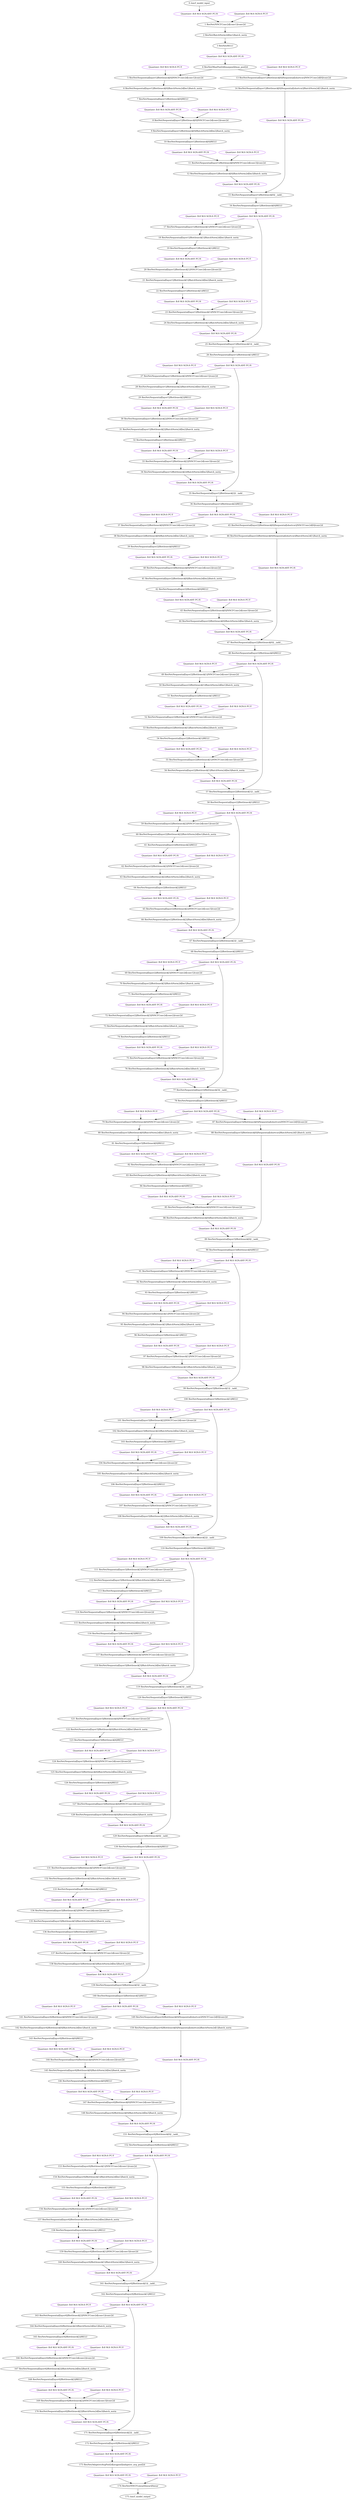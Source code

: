 strict digraph  {
"0 /nncf_model_input" [id=0, scope="", type=nncf_model_input];
"1 ResNet/NNCFConv2d[conv1]/conv2d" [id=1, scope="ResNet/NNCFConv2d[conv1]", type=conv2d];
"2 ResNet/BatchNorm2d[bn1]/batch_norm" [id=2, scope="ResNet/BatchNorm2d[bn1]", type=batch_norm];
"3 ResNet/RELU" [id=3, scope=ResNet, type=RELU];
"4 ResNet/MaxPool2d[maxpool]/max_pool2d" [id=4, scope="ResNet/MaxPool2d[maxpool]", type=max_pool2d];
"5 ResNet/Sequential[layer1]/Bottleneck[0]/NNCFConv2d[conv1]/conv2d" [id=5, scope="ResNet/Sequential[layer1]/Bottleneck[0]/NNCFConv2d[conv1]", type=conv2d];
"6 ResNet/Sequential[layer1]/Bottleneck[0]/BatchNorm2d[bn1]/batch_norm" [id=6, scope="ResNet/Sequential[layer1]/Bottleneck[0]/BatchNorm2d[bn1]", type=batch_norm];
"7 ResNet/Sequential[layer1]/Bottleneck[0]/RELU" [id=7, scope="ResNet/Sequential[layer1]/Bottleneck[0]", type=RELU];
"8 ResNet/Sequential[layer1]/Bottleneck[0]/NNCFConv2d[conv2]/conv2d" [id=8, scope="ResNet/Sequential[layer1]/Bottleneck[0]/NNCFConv2d[conv2]", type=conv2d];
"9 ResNet/Sequential[layer1]/Bottleneck[0]/BatchNorm2d[bn2]/batch_norm" [id=9, scope="ResNet/Sequential[layer1]/Bottleneck[0]/BatchNorm2d[bn2]", type=batch_norm];
"10 ResNet/Sequential[layer1]/Bottleneck[0]/RELU" [id=10, scope="ResNet/Sequential[layer1]/Bottleneck[0]", type=RELU];
"11 ResNet/Sequential[layer1]/Bottleneck[0]/NNCFConv2d[conv3]/conv2d" [id=11, scope="ResNet/Sequential[layer1]/Bottleneck[0]/NNCFConv2d[conv3]", type=conv2d];
"12 ResNet/Sequential[layer1]/Bottleneck[0]/BatchNorm2d[bn3]/batch_norm" [id=12, scope="ResNet/Sequential[layer1]/Bottleneck[0]/BatchNorm2d[bn3]", type=batch_norm];
"13 ResNet/Sequential[layer1]/Bottleneck[0]/Sequential[shortcut]/NNCFConv2d[0]/conv2d" [id=13, scope="ResNet/Sequential[layer1]/Bottleneck[0]/Sequential[shortcut]/NNCFConv2d[0]", type=conv2d];
"14 ResNet/Sequential[layer1]/Bottleneck[0]/Sequential[shortcut]/BatchNorm2d[1]/batch_norm" [id=14, scope="ResNet/Sequential[layer1]/Bottleneck[0]/Sequential[shortcut]/BatchNorm2d[1]", type=batch_norm];
"15 ResNet/Sequential[layer1]/Bottleneck[0]/__iadd__" [id=15, scope="ResNet/Sequential[layer1]/Bottleneck[0]", type=__iadd__];
"16 ResNet/Sequential[layer1]/Bottleneck[0]/RELU" [id=16, scope="ResNet/Sequential[layer1]/Bottleneck[0]", type=RELU];
"17 ResNet/Sequential[layer1]/Bottleneck[1]/NNCFConv2d[conv1]/conv2d" [id=17, scope="ResNet/Sequential[layer1]/Bottleneck[1]/NNCFConv2d[conv1]", type=conv2d];
"18 ResNet/Sequential[layer1]/Bottleneck[1]/BatchNorm2d[bn1]/batch_norm" [id=18, scope="ResNet/Sequential[layer1]/Bottleneck[1]/BatchNorm2d[bn1]", type=batch_norm];
"19 ResNet/Sequential[layer1]/Bottleneck[1]/RELU" [id=19, scope="ResNet/Sequential[layer1]/Bottleneck[1]", type=RELU];
"20 ResNet/Sequential[layer1]/Bottleneck[1]/NNCFConv2d[conv2]/conv2d" [id=20, scope="ResNet/Sequential[layer1]/Bottleneck[1]/NNCFConv2d[conv2]", type=conv2d];
"21 ResNet/Sequential[layer1]/Bottleneck[1]/BatchNorm2d[bn2]/batch_norm" [id=21, scope="ResNet/Sequential[layer1]/Bottleneck[1]/BatchNorm2d[bn2]", type=batch_norm];
"22 ResNet/Sequential[layer1]/Bottleneck[1]/RELU" [id=22, scope="ResNet/Sequential[layer1]/Bottleneck[1]", type=RELU];
"23 ResNet/Sequential[layer1]/Bottleneck[1]/NNCFConv2d[conv3]/conv2d" [id=23, scope="ResNet/Sequential[layer1]/Bottleneck[1]/NNCFConv2d[conv3]", type=conv2d];
"24 ResNet/Sequential[layer1]/Bottleneck[1]/BatchNorm2d[bn3]/batch_norm" [id=24, scope="ResNet/Sequential[layer1]/Bottleneck[1]/BatchNorm2d[bn3]", type=batch_norm];
"25 ResNet/Sequential[layer1]/Bottleneck[1]/__iadd__" [id=25, scope="ResNet/Sequential[layer1]/Bottleneck[1]", type=__iadd__];
"26 ResNet/Sequential[layer1]/Bottleneck[1]/RELU" [id=26, scope="ResNet/Sequential[layer1]/Bottleneck[1]", type=RELU];
"27 ResNet/Sequential[layer1]/Bottleneck[2]/NNCFConv2d[conv1]/conv2d" [id=27, scope="ResNet/Sequential[layer1]/Bottleneck[2]/NNCFConv2d[conv1]", type=conv2d];
"28 ResNet/Sequential[layer1]/Bottleneck[2]/BatchNorm2d[bn1]/batch_norm" [id=28, scope="ResNet/Sequential[layer1]/Bottleneck[2]/BatchNorm2d[bn1]", type=batch_norm];
"29 ResNet/Sequential[layer1]/Bottleneck[2]/RELU" [id=29, scope="ResNet/Sequential[layer1]/Bottleneck[2]", type=RELU];
"30 ResNet/Sequential[layer1]/Bottleneck[2]/NNCFConv2d[conv2]/conv2d" [id=30, scope="ResNet/Sequential[layer1]/Bottleneck[2]/NNCFConv2d[conv2]", type=conv2d];
"31 ResNet/Sequential[layer1]/Bottleneck[2]/BatchNorm2d[bn2]/batch_norm" [id=31, scope="ResNet/Sequential[layer1]/Bottleneck[2]/BatchNorm2d[bn2]", type=batch_norm];
"32 ResNet/Sequential[layer1]/Bottleneck[2]/RELU" [id=32, scope="ResNet/Sequential[layer1]/Bottleneck[2]", type=RELU];
"33 ResNet/Sequential[layer1]/Bottleneck[2]/NNCFConv2d[conv3]/conv2d" [id=33, scope="ResNet/Sequential[layer1]/Bottleneck[2]/NNCFConv2d[conv3]", type=conv2d];
"34 ResNet/Sequential[layer1]/Bottleneck[2]/BatchNorm2d[bn3]/batch_norm" [id=34, scope="ResNet/Sequential[layer1]/Bottleneck[2]/BatchNorm2d[bn3]", type=batch_norm];
"35 ResNet/Sequential[layer1]/Bottleneck[2]/__iadd__" [id=35, scope="ResNet/Sequential[layer1]/Bottleneck[2]", type=__iadd__];
"36 ResNet/Sequential[layer1]/Bottleneck[2]/RELU" [id=36, scope="ResNet/Sequential[layer1]/Bottleneck[2]", type=RELU];
"37 ResNet/Sequential[layer2]/Bottleneck[0]/NNCFConv2d[conv1]/conv2d" [id=37, scope="ResNet/Sequential[layer2]/Bottleneck[0]/NNCFConv2d[conv1]", type=conv2d];
"38 ResNet/Sequential[layer2]/Bottleneck[0]/BatchNorm2d[bn1]/batch_norm" [id=38, scope="ResNet/Sequential[layer2]/Bottleneck[0]/BatchNorm2d[bn1]", type=batch_norm];
"39 ResNet/Sequential[layer2]/Bottleneck[0]/RELU" [id=39, scope="ResNet/Sequential[layer2]/Bottleneck[0]", type=RELU];
"40 ResNet/Sequential[layer2]/Bottleneck[0]/NNCFConv2d[conv2]/conv2d" [id=40, scope="ResNet/Sequential[layer2]/Bottleneck[0]/NNCFConv2d[conv2]", type=conv2d];
"41 ResNet/Sequential[layer2]/Bottleneck[0]/BatchNorm2d[bn2]/batch_norm" [id=41, scope="ResNet/Sequential[layer2]/Bottleneck[0]/BatchNorm2d[bn2]", type=batch_norm];
"42 ResNet/Sequential[layer2]/Bottleneck[0]/RELU" [id=42, scope="ResNet/Sequential[layer2]/Bottleneck[0]", type=RELU];
"43 ResNet/Sequential[layer2]/Bottleneck[0]/NNCFConv2d[conv3]/conv2d" [id=43, scope="ResNet/Sequential[layer2]/Bottleneck[0]/NNCFConv2d[conv3]", type=conv2d];
"44 ResNet/Sequential[layer2]/Bottleneck[0]/BatchNorm2d[bn3]/batch_norm" [id=44, scope="ResNet/Sequential[layer2]/Bottleneck[0]/BatchNorm2d[bn3]", type=batch_norm];
"45 ResNet/Sequential[layer2]/Bottleneck[0]/Sequential[shortcut]/NNCFConv2d[0]/conv2d" [id=45, scope="ResNet/Sequential[layer2]/Bottleneck[0]/Sequential[shortcut]/NNCFConv2d[0]", type=conv2d];
"46 ResNet/Sequential[layer2]/Bottleneck[0]/Sequential[shortcut]/BatchNorm2d[1]/batch_norm" [id=46, scope="ResNet/Sequential[layer2]/Bottleneck[0]/Sequential[shortcut]/BatchNorm2d[1]", type=batch_norm];
"47 ResNet/Sequential[layer2]/Bottleneck[0]/__iadd__" [id=47, scope="ResNet/Sequential[layer2]/Bottleneck[0]", type=__iadd__];
"48 ResNet/Sequential[layer2]/Bottleneck[0]/RELU" [id=48, scope="ResNet/Sequential[layer2]/Bottleneck[0]", type=RELU];
"49 ResNet/Sequential[layer2]/Bottleneck[1]/NNCFConv2d[conv1]/conv2d" [id=49, scope="ResNet/Sequential[layer2]/Bottleneck[1]/NNCFConv2d[conv1]", type=conv2d];
"50 ResNet/Sequential[layer2]/Bottleneck[1]/BatchNorm2d[bn1]/batch_norm" [id=50, scope="ResNet/Sequential[layer2]/Bottleneck[1]/BatchNorm2d[bn1]", type=batch_norm];
"51 ResNet/Sequential[layer2]/Bottleneck[1]/RELU" [id=51, scope="ResNet/Sequential[layer2]/Bottleneck[1]", type=RELU];
"52 ResNet/Sequential[layer2]/Bottleneck[1]/NNCFConv2d[conv2]/conv2d" [id=52, scope="ResNet/Sequential[layer2]/Bottleneck[1]/NNCFConv2d[conv2]", type=conv2d];
"53 ResNet/Sequential[layer2]/Bottleneck[1]/BatchNorm2d[bn2]/batch_norm" [id=53, scope="ResNet/Sequential[layer2]/Bottleneck[1]/BatchNorm2d[bn2]", type=batch_norm];
"54 ResNet/Sequential[layer2]/Bottleneck[1]/RELU" [id=54, scope="ResNet/Sequential[layer2]/Bottleneck[1]", type=RELU];
"55 ResNet/Sequential[layer2]/Bottleneck[1]/NNCFConv2d[conv3]/conv2d" [id=55, scope="ResNet/Sequential[layer2]/Bottleneck[1]/NNCFConv2d[conv3]", type=conv2d];
"56 ResNet/Sequential[layer2]/Bottleneck[1]/BatchNorm2d[bn3]/batch_norm" [id=56, scope="ResNet/Sequential[layer2]/Bottleneck[1]/BatchNorm2d[bn3]", type=batch_norm];
"57 ResNet/Sequential[layer2]/Bottleneck[1]/__iadd__" [id=57, scope="ResNet/Sequential[layer2]/Bottleneck[1]", type=__iadd__];
"58 ResNet/Sequential[layer2]/Bottleneck[1]/RELU" [id=58, scope="ResNet/Sequential[layer2]/Bottleneck[1]", type=RELU];
"59 ResNet/Sequential[layer2]/Bottleneck[2]/NNCFConv2d[conv1]/conv2d" [id=59, scope="ResNet/Sequential[layer2]/Bottleneck[2]/NNCFConv2d[conv1]", type=conv2d];
"60 ResNet/Sequential[layer2]/Bottleneck[2]/BatchNorm2d[bn1]/batch_norm" [id=60, scope="ResNet/Sequential[layer2]/Bottleneck[2]/BatchNorm2d[bn1]", type=batch_norm];
"61 ResNet/Sequential[layer2]/Bottleneck[2]/RELU" [id=61, scope="ResNet/Sequential[layer2]/Bottleneck[2]", type=RELU];
"62 ResNet/Sequential[layer2]/Bottleneck[2]/NNCFConv2d[conv2]/conv2d" [id=62, scope="ResNet/Sequential[layer2]/Bottleneck[2]/NNCFConv2d[conv2]", type=conv2d];
"63 ResNet/Sequential[layer2]/Bottleneck[2]/BatchNorm2d[bn2]/batch_norm" [id=63, scope="ResNet/Sequential[layer2]/Bottleneck[2]/BatchNorm2d[bn2]", type=batch_norm];
"64 ResNet/Sequential[layer2]/Bottleneck[2]/RELU" [id=64, scope="ResNet/Sequential[layer2]/Bottleneck[2]", type=RELU];
"65 ResNet/Sequential[layer2]/Bottleneck[2]/NNCFConv2d[conv3]/conv2d" [id=65, scope="ResNet/Sequential[layer2]/Bottleneck[2]/NNCFConv2d[conv3]", type=conv2d];
"66 ResNet/Sequential[layer2]/Bottleneck[2]/BatchNorm2d[bn3]/batch_norm" [id=66, scope="ResNet/Sequential[layer2]/Bottleneck[2]/BatchNorm2d[bn3]", type=batch_norm];
"67 ResNet/Sequential[layer2]/Bottleneck[2]/__iadd__" [id=67, scope="ResNet/Sequential[layer2]/Bottleneck[2]", type=__iadd__];
"68 ResNet/Sequential[layer2]/Bottleneck[2]/RELU" [id=68, scope="ResNet/Sequential[layer2]/Bottleneck[2]", type=RELU];
"69 ResNet/Sequential[layer2]/Bottleneck[3]/NNCFConv2d[conv1]/conv2d" [id=69, scope="ResNet/Sequential[layer2]/Bottleneck[3]/NNCFConv2d[conv1]", type=conv2d];
"70 ResNet/Sequential[layer2]/Bottleneck[3]/BatchNorm2d[bn1]/batch_norm" [id=70, scope="ResNet/Sequential[layer2]/Bottleneck[3]/BatchNorm2d[bn1]", type=batch_norm];
"71 ResNet/Sequential[layer2]/Bottleneck[3]/RELU" [id=71, scope="ResNet/Sequential[layer2]/Bottleneck[3]", type=RELU];
"72 ResNet/Sequential[layer2]/Bottleneck[3]/NNCFConv2d[conv2]/conv2d" [id=72, scope="ResNet/Sequential[layer2]/Bottleneck[3]/NNCFConv2d[conv2]", type=conv2d];
"73 ResNet/Sequential[layer2]/Bottleneck[3]/BatchNorm2d[bn2]/batch_norm" [id=73, scope="ResNet/Sequential[layer2]/Bottleneck[3]/BatchNorm2d[bn2]", type=batch_norm];
"74 ResNet/Sequential[layer2]/Bottleneck[3]/RELU" [id=74, scope="ResNet/Sequential[layer2]/Bottleneck[3]", type=RELU];
"75 ResNet/Sequential[layer2]/Bottleneck[3]/NNCFConv2d[conv3]/conv2d" [id=75, scope="ResNet/Sequential[layer2]/Bottleneck[3]/NNCFConv2d[conv3]", type=conv2d];
"76 ResNet/Sequential[layer2]/Bottleneck[3]/BatchNorm2d[bn3]/batch_norm" [id=76, scope="ResNet/Sequential[layer2]/Bottleneck[3]/BatchNorm2d[bn3]", type=batch_norm];
"77 ResNet/Sequential[layer2]/Bottleneck[3]/__iadd__" [id=77, scope="ResNet/Sequential[layer2]/Bottleneck[3]", type=__iadd__];
"78 ResNet/Sequential[layer2]/Bottleneck[3]/RELU" [id=78, scope="ResNet/Sequential[layer2]/Bottleneck[3]", type=RELU];
"79 ResNet/Sequential[layer3]/Bottleneck[0]/NNCFConv2d[conv1]/conv2d" [id=79, scope="ResNet/Sequential[layer3]/Bottleneck[0]/NNCFConv2d[conv1]", type=conv2d];
"80 ResNet/Sequential[layer3]/Bottleneck[0]/BatchNorm2d[bn1]/batch_norm" [id=80, scope="ResNet/Sequential[layer3]/Bottleneck[0]/BatchNorm2d[bn1]", type=batch_norm];
"81 ResNet/Sequential[layer3]/Bottleneck[0]/RELU" [id=81, scope="ResNet/Sequential[layer3]/Bottleneck[0]", type=RELU];
"82 ResNet/Sequential[layer3]/Bottleneck[0]/NNCFConv2d[conv2]/conv2d" [id=82, scope="ResNet/Sequential[layer3]/Bottleneck[0]/NNCFConv2d[conv2]", type=conv2d];
"83 ResNet/Sequential[layer3]/Bottleneck[0]/BatchNorm2d[bn2]/batch_norm" [id=83, scope="ResNet/Sequential[layer3]/Bottleneck[0]/BatchNorm2d[bn2]", type=batch_norm];
"84 ResNet/Sequential[layer3]/Bottleneck[0]/RELU" [id=84, scope="ResNet/Sequential[layer3]/Bottleneck[0]", type=RELU];
"85 ResNet/Sequential[layer3]/Bottleneck[0]/NNCFConv2d[conv3]/conv2d" [id=85, scope="ResNet/Sequential[layer3]/Bottleneck[0]/NNCFConv2d[conv3]", type=conv2d];
"86 ResNet/Sequential[layer3]/Bottleneck[0]/BatchNorm2d[bn3]/batch_norm" [id=86, scope="ResNet/Sequential[layer3]/Bottleneck[0]/BatchNorm2d[bn3]", type=batch_norm];
"87 ResNet/Sequential[layer3]/Bottleneck[0]/Sequential[shortcut]/NNCFConv2d[0]/conv2d" [id=87, scope="ResNet/Sequential[layer3]/Bottleneck[0]/Sequential[shortcut]/NNCFConv2d[0]", type=conv2d];
"88 ResNet/Sequential[layer3]/Bottleneck[0]/Sequential[shortcut]/BatchNorm2d[1]/batch_norm" [id=88, scope="ResNet/Sequential[layer3]/Bottleneck[0]/Sequential[shortcut]/BatchNorm2d[1]", type=batch_norm];
"89 ResNet/Sequential[layer3]/Bottleneck[0]/__iadd__" [id=89, scope="ResNet/Sequential[layer3]/Bottleneck[0]", type=__iadd__];
"90 ResNet/Sequential[layer3]/Bottleneck[0]/RELU" [id=90, scope="ResNet/Sequential[layer3]/Bottleneck[0]", type=RELU];
"91 ResNet/Sequential[layer3]/Bottleneck[1]/NNCFConv2d[conv1]/conv2d" [id=91, scope="ResNet/Sequential[layer3]/Bottleneck[1]/NNCFConv2d[conv1]", type=conv2d];
"92 ResNet/Sequential[layer3]/Bottleneck[1]/BatchNorm2d[bn1]/batch_norm" [id=92, scope="ResNet/Sequential[layer3]/Bottleneck[1]/BatchNorm2d[bn1]", type=batch_norm];
"93 ResNet/Sequential[layer3]/Bottleneck[1]/RELU" [id=93, scope="ResNet/Sequential[layer3]/Bottleneck[1]", type=RELU];
"94 ResNet/Sequential[layer3]/Bottleneck[1]/NNCFConv2d[conv2]/conv2d" [id=94, scope="ResNet/Sequential[layer3]/Bottleneck[1]/NNCFConv2d[conv2]", type=conv2d];
"95 ResNet/Sequential[layer3]/Bottleneck[1]/BatchNorm2d[bn2]/batch_norm" [id=95, scope="ResNet/Sequential[layer3]/Bottleneck[1]/BatchNorm2d[bn2]", type=batch_norm];
"96 ResNet/Sequential[layer3]/Bottleneck[1]/RELU" [id=96, scope="ResNet/Sequential[layer3]/Bottleneck[1]", type=RELU];
"97 ResNet/Sequential[layer3]/Bottleneck[1]/NNCFConv2d[conv3]/conv2d" [id=97, scope="ResNet/Sequential[layer3]/Bottleneck[1]/NNCFConv2d[conv3]", type=conv2d];
"98 ResNet/Sequential[layer3]/Bottleneck[1]/BatchNorm2d[bn3]/batch_norm" [id=98, scope="ResNet/Sequential[layer3]/Bottleneck[1]/BatchNorm2d[bn3]", type=batch_norm];
"99 ResNet/Sequential[layer3]/Bottleneck[1]/__iadd__" [id=99, scope="ResNet/Sequential[layer3]/Bottleneck[1]", type=__iadd__];
"100 ResNet/Sequential[layer3]/Bottleneck[1]/RELU" [id=100, scope="ResNet/Sequential[layer3]/Bottleneck[1]", type=RELU];
"101 ResNet/Sequential[layer3]/Bottleneck[2]/NNCFConv2d[conv1]/conv2d" [id=101, scope="ResNet/Sequential[layer3]/Bottleneck[2]/NNCFConv2d[conv1]", type=conv2d];
"102 ResNet/Sequential[layer3]/Bottleneck[2]/BatchNorm2d[bn1]/batch_norm" [id=102, scope="ResNet/Sequential[layer3]/Bottleneck[2]/BatchNorm2d[bn1]", type=batch_norm];
"103 ResNet/Sequential[layer3]/Bottleneck[2]/RELU" [id=103, scope="ResNet/Sequential[layer3]/Bottleneck[2]", type=RELU];
"104 ResNet/Sequential[layer3]/Bottleneck[2]/NNCFConv2d[conv2]/conv2d" [id=104, scope="ResNet/Sequential[layer3]/Bottleneck[2]/NNCFConv2d[conv2]", type=conv2d];
"105 ResNet/Sequential[layer3]/Bottleneck[2]/BatchNorm2d[bn2]/batch_norm" [id=105, scope="ResNet/Sequential[layer3]/Bottleneck[2]/BatchNorm2d[bn2]", type=batch_norm];
"106 ResNet/Sequential[layer3]/Bottleneck[2]/RELU" [id=106, scope="ResNet/Sequential[layer3]/Bottleneck[2]", type=RELU];
"107 ResNet/Sequential[layer3]/Bottleneck[2]/NNCFConv2d[conv3]/conv2d" [id=107, scope="ResNet/Sequential[layer3]/Bottleneck[2]/NNCFConv2d[conv3]", type=conv2d];
"108 ResNet/Sequential[layer3]/Bottleneck[2]/BatchNorm2d[bn3]/batch_norm" [id=108, scope="ResNet/Sequential[layer3]/Bottleneck[2]/BatchNorm2d[bn3]", type=batch_norm];
"109 ResNet/Sequential[layer3]/Bottleneck[2]/__iadd__" [id=109, scope="ResNet/Sequential[layer3]/Bottleneck[2]", type=__iadd__];
"110 ResNet/Sequential[layer3]/Bottleneck[2]/RELU" [id=110, scope="ResNet/Sequential[layer3]/Bottleneck[2]", type=RELU];
"111 ResNet/Sequential[layer3]/Bottleneck[3]/NNCFConv2d[conv1]/conv2d" [id=111, scope="ResNet/Sequential[layer3]/Bottleneck[3]/NNCFConv2d[conv1]", type=conv2d];
"112 ResNet/Sequential[layer3]/Bottleneck[3]/BatchNorm2d[bn1]/batch_norm" [id=112, scope="ResNet/Sequential[layer3]/Bottleneck[3]/BatchNorm2d[bn1]", type=batch_norm];
"113 ResNet/Sequential[layer3]/Bottleneck[3]/RELU" [id=113, scope="ResNet/Sequential[layer3]/Bottleneck[3]", type=RELU];
"114 ResNet/Sequential[layer3]/Bottleneck[3]/NNCFConv2d[conv2]/conv2d" [id=114, scope="ResNet/Sequential[layer3]/Bottleneck[3]/NNCFConv2d[conv2]", type=conv2d];
"115 ResNet/Sequential[layer3]/Bottleneck[3]/BatchNorm2d[bn2]/batch_norm" [id=115, scope="ResNet/Sequential[layer3]/Bottleneck[3]/BatchNorm2d[bn2]", type=batch_norm];
"116 ResNet/Sequential[layer3]/Bottleneck[3]/RELU" [id=116, scope="ResNet/Sequential[layer3]/Bottleneck[3]", type=RELU];
"117 ResNet/Sequential[layer3]/Bottleneck[3]/NNCFConv2d[conv3]/conv2d" [id=117, scope="ResNet/Sequential[layer3]/Bottleneck[3]/NNCFConv2d[conv3]", type=conv2d];
"118 ResNet/Sequential[layer3]/Bottleneck[3]/BatchNorm2d[bn3]/batch_norm" [id=118, scope="ResNet/Sequential[layer3]/Bottleneck[3]/BatchNorm2d[bn3]", type=batch_norm];
"119 ResNet/Sequential[layer3]/Bottleneck[3]/__iadd__" [id=119, scope="ResNet/Sequential[layer3]/Bottleneck[3]", type=__iadd__];
"120 ResNet/Sequential[layer3]/Bottleneck[3]/RELU" [id=120, scope="ResNet/Sequential[layer3]/Bottleneck[3]", type=RELU];
"121 ResNet/Sequential[layer3]/Bottleneck[4]/NNCFConv2d[conv1]/conv2d" [id=121, scope="ResNet/Sequential[layer3]/Bottleneck[4]/NNCFConv2d[conv1]", type=conv2d];
"122 ResNet/Sequential[layer3]/Bottleneck[4]/BatchNorm2d[bn1]/batch_norm" [id=122, scope="ResNet/Sequential[layer3]/Bottleneck[4]/BatchNorm2d[bn1]", type=batch_norm];
"123 ResNet/Sequential[layer3]/Bottleneck[4]/RELU" [id=123, scope="ResNet/Sequential[layer3]/Bottleneck[4]", type=RELU];
"124 ResNet/Sequential[layer3]/Bottleneck[4]/NNCFConv2d[conv2]/conv2d" [id=124, scope="ResNet/Sequential[layer3]/Bottleneck[4]/NNCFConv2d[conv2]", type=conv2d];
"125 ResNet/Sequential[layer3]/Bottleneck[4]/BatchNorm2d[bn2]/batch_norm" [id=125, scope="ResNet/Sequential[layer3]/Bottleneck[4]/BatchNorm2d[bn2]", type=batch_norm];
"126 ResNet/Sequential[layer3]/Bottleneck[4]/RELU" [id=126, scope="ResNet/Sequential[layer3]/Bottleneck[4]", type=RELU];
"127 ResNet/Sequential[layer3]/Bottleneck[4]/NNCFConv2d[conv3]/conv2d" [id=127, scope="ResNet/Sequential[layer3]/Bottleneck[4]/NNCFConv2d[conv3]", type=conv2d];
"128 ResNet/Sequential[layer3]/Bottleneck[4]/BatchNorm2d[bn3]/batch_norm" [id=128, scope="ResNet/Sequential[layer3]/Bottleneck[4]/BatchNorm2d[bn3]", type=batch_norm];
"129 ResNet/Sequential[layer3]/Bottleneck[4]/__iadd__" [id=129, scope="ResNet/Sequential[layer3]/Bottleneck[4]", type=__iadd__];
"130 ResNet/Sequential[layer3]/Bottleneck[4]/RELU" [id=130, scope="ResNet/Sequential[layer3]/Bottleneck[4]", type=RELU];
"131 ResNet/Sequential[layer3]/Bottleneck[5]/NNCFConv2d[conv1]/conv2d" [id=131, scope="ResNet/Sequential[layer3]/Bottleneck[5]/NNCFConv2d[conv1]", type=conv2d];
"132 ResNet/Sequential[layer3]/Bottleneck[5]/BatchNorm2d[bn1]/batch_norm" [id=132, scope="ResNet/Sequential[layer3]/Bottleneck[5]/BatchNorm2d[bn1]", type=batch_norm];
"133 ResNet/Sequential[layer3]/Bottleneck[5]/RELU" [id=133, scope="ResNet/Sequential[layer3]/Bottleneck[5]", type=RELU];
"134 ResNet/Sequential[layer3]/Bottleneck[5]/NNCFConv2d[conv2]/conv2d" [id=134, scope="ResNet/Sequential[layer3]/Bottleneck[5]/NNCFConv2d[conv2]", type=conv2d];
"135 ResNet/Sequential[layer3]/Bottleneck[5]/BatchNorm2d[bn2]/batch_norm" [id=135, scope="ResNet/Sequential[layer3]/Bottleneck[5]/BatchNorm2d[bn2]", type=batch_norm];
"136 ResNet/Sequential[layer3]/Bottleneck[5]/RELU" [id=136, scope="ResNet/Sequential[layer3]/Bottleneck[5]", type=RELU];
"137 ResNet/Sequential[layer3]/Bottleneck[5]/NNCFConv2d[conv3]/conv2d" [id=137, scope="ResNet/Sequential[layer3]/Bottleneck[5]/NNCFConv2d[conv3]", type=conv2d];
"138 ResNet/Sequential[layer3]/Bottleneck[5]/BatchNorm2d[bn3]/batch_norm" [id=138, scope="ResNet/Sequential[layer3]/Bottleneck[5]/BatchNorm2d[bn3]", type=batch_norm];
"139 ResNet/Sequential[layer3]/Bottleneck[5]/__iadd__" [id=139, scope="ResNet/Sequential[layer3]/Bottleneck[5]", type=__iadd__];
"140 ResNet/Sequential[layer3]/Bottleneck[5]/RELU" [id=140, scope="ResNet/Sequential[layer3]/Bottleneck[5]", type=RELU];
"141 ResNet/Sequential[layer4]/Bottleneck[0]/NNCFConv2d[conv1]/conv2d" [id=141, scope="ResNet/Sequential[layer4]/Bottleneck[0]/NNCFConv2d[conv1]", type=conv2d];
"142 ResNet/Sequential[layer4]/Bottleneck[0]/BatchNorm2d[bn1]/batch_norm" [id=142, scope="ResNet/Sequential[layer4]/Bottleneck[0]/BatchNorm2d[bn1]", type=batch_norm];
"143 ResNet/Sequential[layer4]/Bottleneck[0]/RELU" [id=143, scope="ResNet/Sequential[layer4]/Bottleneck[0]", type=RELU];
"144 ResNet/Sequential[layer4]/Bottleneck[0]/NNCFConv2d[conv2]/conv2d" [id=144, scope="ResNet/Sequential[layer4]/Bottleneck[0]/NNCFConv2d[conv2]", type=conv2d];
"145 ResNet/Sequential[layer4]/Bottleneck[0]/BatchNorm2d[bn2]/batch_norm" [id=145, scope="ResNet/Sequential[layer4]/Bottleneck[0]/BatchNorm2d[bn2]", type=batch_norm];
"146 ResNet/Sequential[layer4]/Bottleneck[0]/RELU" [id=146, scope="ResNet/Sequential[layer4]/Bottleneck[0]", type=RELU];
"147 ResNet/Sequential[layer4]/Bottleneck[0]/NNCFConv2d[conv3]/conv2d" [id=147, scope="ResNet/Sequential[layer4]/Bottleneck[0]/NNCFConv2d[conv3]", type=conv2d];
"148 ResNet/Sequential[layer4]/Bottleneck[0]/BatchNorm2d[bn3]/batch_norm" [id=148, scope="ResNet/Sequential[layer4]/Bottleneck[0]/BatchNorm2d[bn3]", type=batch_norm];
"149 ResNet/Sequential[layer4]/Bottleneck[0]/Sequential[shortcut]/NNCFConv2d[0]/conv2d" [id=149, scope="ResNet/Sequential[layer4]/Bottleneck[0]/Sequential[shortcut]/NNCFConv2d[0]", type=conv2d];
"150 ResNet/Sequential[layer4]/Bottleneck[0]/Sequential[shortcut]/BatchNorm2d[1]/batch_norm" [id=150, scope="ResNet/Sequential[layer4]/Bottleneck[0]/Sequential[shortcut]/BatchNorm2d[1]", type=batch_norm];
"151 ResNet/Sequential[layer4]/Bottleneck[0]/__iadd__" [id=151, scope="ResNet/Sequential[layer4]/Bottleneck[0]", type=__iadd__];
"152 ResNet/Sequential[layer4]/Bottleneck[0]/RELU" [id=152, scope="ResNet/Sequential[layer4]/Bottleneck[0]", type=RELU];
"153 ResNet/Sequential[layer4]/Bottleneck[1]/NNCFConv2d[conv1]/conv2d" [id=153, scope="ResNet/Sequential[layer4]/Bottleneck[1]/NNCFConv2d[conv1]", type=conv2d];
"154 ResNet/Sequential[layer4]/Bottleneck[1]/BatchNorm2d[bn1]/batch_norm" [id=154, scope="ResNet/Sequential[layer4]/Bottleneck[1]/BatchNorm2d[bn1]", type=batch_norm];
"155 ResNet/Sequential[layer4]/Bottleneck[1]/RELU" [id=155, scope="ResNet/Sequential[layer4]/Bottleneck[1]", type=RELU];
"156 ResNet/Sequential[layer4]/Bottleneck[1]/NNCFConv2d[conv2]/conv2d" [id=156, scope="ResNet/Sequential[layer4]/Bottleneck[1]/NNCFConv2d[conv2]", type=conv2d];
"157 ResNet/Sequential[layer4]/Bottleneck[1]/BatchNorm2d[bn2]/batch_norm" [id=157, scope="ResNet/Sequential[layer4]/Bottleneck[1]/BatchNorm2d[bn2]", type=batch_norm];
"158 ResNet/Sequential[layer4]/Bottleneck[1]/RELU" [id=158, scope="ResNet/Sequential[layer4]/Bottleneck[1]", type=RELU];
"159 ResNet/Sequential[layer4]/Bottleneck[1]/NNCFConv2d[conv3]/conv2d" [id=159, scope="ResNet/Sequential[layer4]/Bottleneck[1]/NNCFConv2d[conv3]", type=conv2d];
"160 ResNet/Sequential[layer4]/Bottleneck[1]/BatchNorm2d[bn3]/batch_norm" [id=160, scope="ResNet/Sequential[layer4]/Bottleneck[1]/BatchNorm2d[bn3]", type=batch_norm];
"161 ResNet/Sequential[layer4]/Bottleneck[1]/__iadd__" [id=161, scope="ResNet/Sequential[layer4]/Bottleneck[1]", type=__iadd__];
"162 ResNet/Sequential[layer4]/Bottleneck[1]/RELU" [id=162, scope="ResNet/Sequential[layer4]/Bottleneck[1]", type=RELU];
"163 ResNet/Sequential[layer4]/Bottleneck[2]/NNCFConv2d[conv1]/conv2d" [id=163, scope="ResNet/Sequential[layer4]/Bottleneck[2]/NNCFConv2d[conv1]", type=conv2d];
"164 ResNet/Sequential[layer4]/Bottleneck[2]/BatchNorm2d[bn1]/batch_norm" [id=164, scope="ResNet/Sequential[layer4]/Bottleneck[2]/BatchNorm2d[bn1]", type=batch_norm];
"165 ResNet/Sequential[layer4]/Bottleneck[2]/RELU" [id=165, scope="ResNet/Sequential[layer4]/Bottleneck[2]", type=RELU];
"166 ResNet/Sequential[layer4]/Bottleneck[2]/NNCFConv2d[conv2]/conv2d" [id=166, scope="ResNet/Sequential[layer4]/Bottleneck[2]/NNCFConv2d[conv2]", type=conv2d];
"167 ResNet/Sequential[layer4]/Bottleneck[2]/BatchNorm2d[bn2]/batch_norm" [id=167, scope="ResNet/Sequential[layer4]/Bottleneck[2]/BatchNorm2d[bn2]", type=batch_norm];
"168 ResNet/Sequential[layer4]/Bottleneck[2]/RELU" [id=168, scope="ResNet/Sequential[layer4]/Bottleneck[2]", type=RELU];
"169 ResNet/Sequential[layer4]/Bottleneck[2]/NNCFConv2d[conv3]/conv2d" [id=169, scope="ResNet/Sequential[layer4]/Bottleneck[2]/NNCFConv2d[conv3]", type=conv2d];
"170 ResNet/Sequential[layer4]/Bottleneck[2]/BatchNorm2d[bn3]/batch_norm" [id=170, scope="ResNet/Sequential[layer4]/Bottleneck[2]/BatchNorm2d[bn3]", type=batch_norm];
"171 ResNet/Sequential[layer4]/Bottleneck[2]/__iadd__" [id=171, scope="ResNet/Sequential[layer4]/Bottleneck[2]", type=__iadd__];
"172 ResNet/Sequential[layer4]/Bottleneck[2]/RELU" [id=172, scope="ResNet/Sequential[layer4]/Bottleneck[2]", type=RELU];
"173 ResNet/AdaptiveAvgPool2d[avgpool]/adaptive_avg_pool2d" [id=173, scope="ResNet/AdaptiveAvgPool2d[avgpool]", type=adaptive_avg_pool2d];
"174 ResNet/NNCFLinear[linear]/linear" [id=174, scope="ResNet/NNCFLinear[linear]", type=linear];
"175 /nncf_model_output" [id=175, scope="", type=nncf_model_output];
"/nncf_model_input_0" [color=purple, id=0, label="Quantizer: B:8 M:S SGN:ANY PC:N", scope="", type=nncf_model_input];
"ResNet/NNCFConv2d[conv1]/conv2d_0" [color=purple, id=1, label="Quantizer: B:8 M:S SGN:S PC:Y", scope="ResNet/NNCFConv2d[conv1]", type=conv2d];
"ResNet/Sequential[layer1]/Bottleneck[0]/RELU_1" [color=purple, id=10, label="Quantizer: B:8 M:S SGN:ANY PC:N", scope="ResNet/Sequential[layer1]/Bottleneck[0]", type=RELU];
"ResNet/Sequential[layer3]/Bottleneck[1]/RELU_2" [color=purple, id=100, label="Quantizer: B:8 M:S SGN:ANY PC:N", scope="ResNet/Sequential[layer3]/Bottleneck[1]", type=RELU];
"ResNet/Sequential[layer3]/Bottleneck[2]/NNCFConv2d[conv1]/conv2d_0" [color=purple, id=101, label="Quantizer: B:8 M:S SGN:S PC:Y", scope="ResNet/Sequential[layer3]/Bottleneck[2]/NNCFConv2d[conv1]", type=conv2d];
"ResNet/Sequential[layer3]/Bottleneck[2]/RELU_0" [color=purple, id=103, label="Quantizer: B:8 M:S SGN:ANY PC:N", scope="ResNet/Sequential[layer3]/Bottleneck[2]", type=RELU];
"ResNet/Sequential[layer3]/Bottleneck[2]/NNCFConv2d[conv2]/conv2d_0" [color=purple, id=104, label="Quantizer: B:8 M:S SGN:S PC:Y", scope="ResNet/Sequential[layer3]/Bottleneck[2]/NNCFConv2d[conv2]", type=conv2d];
"ResNet/Sequential[layer3]/Bottleneck[2]/RELU_1" [color=purple, id=106, label="Quantizer: B:8 M:S SGN:ANY PC:N", scope="ResNet/Sequential[layer3]/Bottleneck[2]", type=RELU];
"ResNet/Sequential[layer3]/Bottleneck[2]/NNCFConv2d[conv3]/conv2d_0" [color=purple, id=107, label="Quantizer: B:8 M:S SGN:S PC:Y", scope="ResNet/Sequential[layer3]/Bottleneck[2]/NNCFConv2d[conv3]", type=conv2d];
"ResNet/Sequential[layer3]/Bottleneck[2]/BatchNorm2d[bn3]/batch_norm_0" [color=purple, id=108, label="Quantizer: B:8 M:S SGN:ANY PC:N", scope="ResNet/Sequential[layer3]/Bottleneck[2]/BatchNorm2d[bn3]", type=batch_norm];
"ResNet/Sequential[layer1]/Bottleneck[0]/NNCFConv2d[conv3]/conv2d_0" [color=purple, id=11, label="Quantizer: B:8 M:S SGN:S PC:Y", scope="ResNet/Sequential[layer1]/Bottleneck[0]/NNCFConv2d[conv3]", type=conv2d];
"ResNet/Sequential[layer3]/Bottleneck[2]/RELU_2" [color=purple, id=110, label="Quantizer: B:8 M:S SGN:ANY PC:N", scope="ResNet/Sequential[layer3]/Bottleneck[2]", type=RELU];
"ResNet/Sequential[layer3]/Bottleneck[3]/NNCFConv2d[conv1]/conv2d_0" [color=purple, id=111, label="Quantizer: B:8 M:S SGN:S PC:Y", scope="ResNet/Sequential[layer3]/Bottleneck[3]/NNCFConv2d[conv1]", type=conv2d];
"ResNet/Sequential[layer3]/Bottleneck[3]/RELU_0" [color=purple, id=113, label="Quantizer: B:8 M:S SGN:ANY PC:N", scope="ResNet/Sequential[layer3]/Bottleneck[3]", type=RELU];
"ResNet/Sequential[layer3]/Bottleneck[3]/NNCFConv2d[conv2]/conv2d_0" [color=purple, id=114, label="Quantizer: B:8 M:S SGN:S PC:Y", scope="ResNet/Sequential[layer3]/Bottleneck[3]/NNCFConv2d[conv2]", type=conv2d];
"ResNet/Sequential[layer3]/Bottleneck[3]/RELU_1" [color=purple, id=116, label="Quantizer: B:8 M:S SGN:ANY PC:N", scope="ResNet/Sequential[layer3]/Bottleneck[3]", type=RELU];
"ResNet/Sequential[layer3]/Bottleneck[3]/NNCFConv2d[conv3]/conv2d_0" [color=purple, id=117, label="Quantizer: B:8 M:S SGN:S PC:Y", scope="ResNet/Sequential[layer3]/Bottleneck[3]/NNCFConv2d[conv3]", type=conv2d];
"ResNet/Sequential[layer3]/Bottleneck[3]/BatchNorm2d[bn3]/batch_norm_0" [color=purple, id=118, label="Quantizer: B:8 M:S SGN:ANY PC:N", scope="ResNet/Sequential[layer3]/Bottleneck[3]/BatchNorm2d[bn3]", type=batch_norm];
"ResNet/Sequential[layer1]/Bottleneck[0]/BatchNorm2d[bn3]/batch_norm_0" [color=purple, id=12, label="Quantizer: B:8 M:S SGN:ANY PC:N", scope="ResNet/Sequential[layer1]/Bottleneck[0]/BatchNorm2d[bn3]", type=batch_norm];
"ResNet/Sequential[layer3]/Bottleneck[3]/RELU_2" [color=purple, id=120, label="Quantizer: B:8 M:S SGN:ANY PC:N", scope="ResNet/Sequential[layer3]/Bottleneck[3]", type=RELU];
"ResNet/Sequential[layer3]/Bottleneck[4]/NNCFConv2d[conv1]/conv2d_0" [color=purple, id=121, label="Quantizer: B:8 M:S SGN:S PC:Y", scope="ResNet/Sequential[layer3]/Bottleneck[4]/NNCFConv2d[conv1]", type=conv2d];
"ResNet/Sequential[layer3]/Bottleneck[4]/RELU_0" [color=purple, id=123, label="Quantizer: B:8 M:S SGN:ANY PC:N", scope="ResNet/Sequential[layer3]/Bottleneck[4]", type=RELU];
"ResNet/Sequential[layer3]/Bottleneck[4]/NNCFConv2d[conv2]/conv2d_0" [color=purple, id=124, label="Quantizer: B:8 M:S SGN:S PC:Y", scope="ResNet/Sequential[layer3]/Bottleneck[4]/NNCFConv2d[conv2]", type=conv2d];
"ResNet/Sequential[layer3]/Bottleneck[4]/RELU_1" [color=purple, id=126, label="Quantizer: B:8 M:S SGN:ANY PC:N", scope="ResNet/Sequential[layer3]/Bottleneck[4]", type=RELU];
"ResNet/Sequential[layer3]/Bottleneck[4]/NNCFConv2d[conv3]/conv2d_0" [color=purple, id=127, label="Quantizer: B:8 M:S SGN:S PC:Y", scope="ResNet/Sequential[layer3]/Bottleneck[4]/NNCFConv2d[conv3]", type=conv2d];
"ResNet/Sequential[layer3]/Bottleneck[4]/BatchNorm2d[bn3]/batch_norm_0" [color=purple, id=128, label="Quantizer: B:8 M:S SGN:ANY PC:N", scope="ResNet/Sequential[layer3]/Bottleneck[4]/BatchNorm2d[bn3]", type=batch_norm];
"ResNet/Sequential[layer1]/Bottleneck[0]/Sequential[shortcut]/NNCFConv2d[0]/conv2d_0" [color=purple, id=13, label="Quantizer: B:8 M:S SGN:S PC:Y", scope="ResNet/Sequential[layer1]/Bottleneck[0]/Sequential[shortcut]/NNCFConv2d[0]", type=conv2d];
"ResNet/Sequential[layer3]/Bottleneck[4]/RELU_2" [color=purple, id=130, label="Quantizer: B:8 M:S SGN:ANY PC:N", scope="ResNet/Sequential[layer3]/Bottleneck[4]", type=RELU];
"ResNet/Sequential[layer3]/Bottleneck[5]/NNCFConv2d[conv1]/conv2d_0" [color=purple, id=131, label="Quantizer: B:8 M:S SGN:S PC:Y", scope="ResNet/Sequential[layer3]/Bottleneck[5]/NNCFConv2d[conv1]", type=conv2d];
"ResNet/Sequential[layer3]/Bottleneck[5]/RELU_0" [color=purple, id=133, label="Quantizer: B:8 M:S SGN:ANY PC:N", scope="ResNet/Sequential[layer3]/Bottleneck[5]", type=RELU];
"ResNet/Sequential[layer3]/Bottleneck[5]/NNCFConv2d[conv2]/conv2d_0" [color=purple, id=134, label="Quantizer: B:8 M:S SGN:S PC:Y", scope="ResNet/Sequential[layer3]/Bottleneck[5]/NNCFConv2d[conv2]", type=conv2d];
"ResNet/Sequential[layer3]/Bottleneck[5]/RELU_1" [color=purple, id=136, label="Quantizer: B:8 M:S SGN:ANY PC:N", scope="ResNet/Sequential[layer3]/Bottleneck[5]", type=RELU];
"ResNet/Sequential[layer3]/Bottleneck[5]/NNCFConv2d[conv3]/conv2d_0" [color=purple, id=137, label="Quantizer: B:8 M:S SGN:S PC:Y", scope="ResNet/Sequential[layer3]/Bottleneck[5]/NNCFConv2d[conv3]", type=conv2d];
"ResNet/Sequential[layer3]/Bottleneck[5]/BatchNorm2d[bn3]/batch_norm_0" [color=purple, id=138, label="Quantizer: B:8 M:S SGN:ANY PC:N", scope="ResNet/Sequential[layer3]/Bottleneck[5]/BatchNorm2d[bn3]", type=batch_norm];
"ResNet/Sequential[layer1]/Bottleneck[0]/Sequential[shortcut]/BatchNorm2d[1]/batch_norm_0" [color=purple, id=14, label="Quantizer: B:8 M:S SGN:ANY PC:N", scope="ResNet/Sequential[layer1]/Bottleneck[0]/Sequential[shortcut]/BatchNorm2d[1]", type=batch_norm];
"ResNet/Sequential[layer3]/Bottleneck[5]/RELU_2" [color=purple, id=140, label="Quantizer: B:8 M:S SGN:ANY PC:N", scope="ResNet/Sequential[layer3]/Bottleneck[5]", type=RELU];
"ResNet/Sequential[layer4]/Bottleneck[0]/NNCFConv2d[conv1]/conv2d_0" [color=purple, id=141, label="Quantizer: B:8 M:S SGN:S PC:Y", scope="ResNet/Sequential[layer4]/Bottleneck[0]/NNCFConv2d[conv1]", type=conv2d];
"ResNet/Sequential[layer4]/Bottleneck[0]/RELU_0" [color=purple, id=143, label="Quantizer: B:8 M:S SGN:ANY PC:N", scope="ResNet/Sequential[layer4]/Bottleneck[0]", type=RELU];
"ResNet/Sequential[layer4]/Bottleneck[0]/NNCFConv2d[conv2]/conv2d_0" [color=purple, id=144, label="Quantizer: B:8 M:S SGN:S PC:Y", scope="ResNet/Sequential[layer4]/Bottleneck[0]/NNCFConv2d[conv2]", type=conv2d];
"ResNet/Sequential[layer4]/Bottleneck[0]/RELU_1" [color=purple, id=146, label="Quantizer: B:8 M:S SGN:ANY PC:N", scope="ResNet/Sequential[layer4]/Bottleneck[0]", type=RELU];
"ResNet/Sequential[layer4]/Bottleneck[0]/NNCFConv2d[conv3]/conv2d_0" [color=purple, id=147, label="Quantizer: B:8 M:S SGN:S PC:Y", scope="ResNet/Sequential[layer4]/Bottleneck[0]/NNCFConv2d[conv3]", type=conv2d];
"ResNet/Sequential[layer4]/Bottleneck[0]/BatchNorm2d[bn3]/batch_norm_0" [color=purple, id=148, label="Quantizer: B:8 M:S SGN:ANY PC:N", scope="ResNet/Sequential[layer4]/Bottleneck[0]/BatchNorm2d[bn3]", type=batch_norm];
"ResNet/Sequential[layer4]/Bottleneck[0]/Sequential[shortcut]/NNCFConv2d[0]/conv2d_0" [color=purple, id=149, label="Quantizer: B:8 M:S SGN:S PC:Y", scope="ResNet/Sequential[layer4]/Bottleneck[0]/Sequential[shortcut]/NNCFConv2d[0]", type=conv2d];
"ResNet/Sequential[layer4]/Bottleneck[0]/Sequential[shortcut]/BatchNorm2d[1]/batch_norm_0" [color=purple, id=150, label="Quantizer: B:8 M:S SGN:ANY PC:N", scope="ResNet/Sequential[layer4]/Bottleneck[0]/Sequential[shortcut]/BatchNorm2d[1]", type=batch_norm];
"ResNet/Sequential[layer4]/Bottleneck[0]/RELU_2" [color=purple, id=152, label="Quantizer: B:8 M:S SGN:ANY PC:N", scope="ResNet/Sequential[layer4]/Bottleneck[0]", type=RELU];
"ResNet/Sequential[layer4]/Bottleneck[1]/NNCFConv2d[conv1]/conv2d_0" [color=purple, id=153, label="Quantizer: B:8 M:S SGN:S PC:Y", scope="ResNet/Sequential[layer4]/Bottleneck[1]/NNCFConv2d[conv1]", type=conv2d];
"ResNet/Sequential[layer4]/Bottleneck[1]/RELU_0" [color=purple, id=155, label="Quantizer: B:8 M:S SGN:ANY PC:N", scope="ResNet/Sequential[layer4]/Bottleneck[1]", type=RELU];
"ResNet/Sequential[layer4]/Bottleneck[1]/NNCFConv2d[conv2]/conv2d_0" [color=purple, id=156, label="Quantizer: B:8 M:S SGN:S PC:Y", scope="ResNet/Sequential[layer4]/Bottleneck[1]/NNCFConv2d[conv2]", type=conv2d];
"ResNet/Sequential[layer4]/Bottleneck[1]/RELU_1" [color=purple, id=158, label="Quantizer: B:8 M:S SGN:ANY PC:N", scope="ResNet/Sequential[layer4]/Bottleneck[1]", type=RELU];
"ResNet/Sequential[layer4]/Bottleneck[1]/NNCFConv2d[conv3]/conv2d_0" [color=purple, id=159, label="Quantizer: B:8 M:S SGN:S PC:Y", scope="ResNet/Sequential[layer4]/Bottleneck[1]/NNCFConv2d[conv3]", type=conv2d];
"ResNet/Sequential[layer1]/Bottleneck[0]/RELU_2" [color=purple, id=16, label="Quantizer: B:8 M:S SGN:ANY PC:N", scope="ResNet/Sequential[layer1]/Bottleneck[0]", type=RELU];
"ResNet/Sequential[layer4]/Bottleneck[1]/BatchNorm2d[bn3]/batch_norm_0" [color=purple, id=160, label="Quantizer: B:8 M:S SGN:ANY PC:N", scope="ResNet/Sequential[layer4]/Bottleneck[1]/BatchNorm2d[bn3]", type=batch_norm];
"ResNet/Sequential[layer4]/Bottleneck[1]/RELU_2" [color=purple, id=162, label="Quantizer: B:8 M:S SGN:ANY PC:N", scope="ResNet/Sequential[layer4]/Bottleneck[1]", type=RELU];
"ResNet/Sequential[layer4]/Bottleneck[2]/NNCFConv2d[conv1]/conv2d_0" [color=purple, id=163, label="Quantizer: B:8 M:S SGN:S PC:Y", scope="ResNet/Sequential[layer4]/Bottleneck[2]/NNCFConv2d[conv1]", type=conv2d];
"ResNet/Sequential[layer4]/Bottleneck[2]/RELU_0" [color=purple, id=165, label="Quantizer: B:8 M:S SGN:ANY PC:N", scope="ResNet/Sequential[layer4]/Bottleneck[2]", type=RELU];
"ResNet/Sequential[layer4]/Bottleneck[2]/NNCFConv2d[conv2]/conv2d_0" [color=purple, id=166, label="Quantizer: B:8 M:S SGN:S PC:Y", scope="ResNet/Sequential[layer4]/Bottleneck[2]/NNCFConv2d[conv2]", type=conv2d];
"ResNet/Sequential[layer4]/Bottleneck[2]/RELU_1" [color=purple, id=168, label="Quantizer: B:8 M:S SGN:ANY PC:N", scope="ResNet/Sequential[layer4]/Bottleneck[2]", type=RELU];
"ResNet/Sequential[layer4]/Bottleneck[2]/NNCFConv2d[conv3]/conv2d_0" [color=purple, id=169, label="Quantizer: B:8 M:S SGN:S PC:Y", scope="ResNet/Sequential[layer4]/Bottleneck[2]/NNCFConv2d[conv3]", type=conv2d];
"ResNet/Sequential[layer1]/Bottleneck[1]/NNCFConv2d[conv1]/conv2d_0" [color=purple, id=17, label="Quantizer: B:8 M:S SGN:S PC:Y", scope="ResNet/Sequential[layer1]/Bottleneck[1]/NNCFConv2d[conv1]", type=conv2d];
"ResNet/Sequential[layer4]/Bottleneck[2]/BatchNorm2d[bn3]/batch_norm_0" [color=purple, id=170, label="Quantizer: B:8 M:S SGN:ANY PC:N", scope="ResNet/Sequential[layer4]/Bottleneck[2]/BatchNorm2d[bn3]", type=batch_norm];
"ResNet/Sequential[layer4]/Bottleneck[2]/RELU_2" [color=purple, id=172, label="Quantizer: B:8 M:S SGN:ANY PC:N", scope="ResNet/Sequential[layer4]/Bottleneck[2]", type=RELU];
"ResNet/AdaptiveAvgPool2d[avgpool]/adaptive_avg_pool2d_0" [color=purple, id=173, label="Quantizer: B:8 M:S SGN:ANY PC:N", scope="ResNet/AdaptiveAvgPool2d[avgpool]", type=adaptive_avg_pool2d];
"ResNet/NNCFLinear[linear]/linear_0" [color=purple, id=174, label="Quantizer: B:8 M:S SGN:S PC:Y", scope="ResNet/NNCFLinear[linear]", type=linear];
"ResNet/Sequential[layer1]/Bottleneck[1]/RELU_0" [color=purple, id=19, label="Quantizer: B:8 M:S SGN:ANY PC:N", scope="ResNet/Sequential[layer1]/Bottleneck[1]", type=RELU];
"ResNet/Sequential[layer1]/Bottleneck[1]/NNCFConv2d[conv2]/conv2d_0" [color=purple, id=20, label="Quantizer: B:8 M:S SGN:S PC:Y", scope="ResNet/Sequential[layer1]/Bottleneck[1]/NNCFConv2d[conv2]", type=conv2d];
"ResNet/Sequential[layer1]/Bottleneck[1]/RELU_1" [color=purple, id=22, label="Quantizer: B:8 M:S SGN:ANY PC:N", scope="ResNet/Sequential[layer1]/Bottleneck[1]", type=RELU];
"ResNet/Sequential[layer1]/Bottleneck[1]/NNCFConv2d[conv3]/conv2d_0" [color=purple, id=23, label="Quantizer: B:8 M:S SGN:S PC:Y", scope="ResNet/Sequential[layer1]/Bottleneck[1]/NNCFConv2d[conv3]", type=conv2d];
"ResNet/Sequential[layer1]/Bottleneck[1]/BatchNorm2d[bn3]/batch_norm_0" [color=purple, id=24, label="Quantizer: B:8 M:S SGN:ANY PC:N", scope="ResNet/Sequential[layer1]/Bottleneck[1]/BatchNorm2d[bn3]", type=batch_norm];
"ResNet/Sequential[layer1]/Bottleneck[1]/RELU_2" [color=purple, id=26, label="Quantizer: B:8 M:S SGN:ANY PC:N", scope="ResNet/Sequential[layer1]/Bottleneck[1]", type=RELU];
"ResNet/Sequential[layer1]/Bottleneck[2]/NNCFConv2d[conv1]/conv2d_0" [color=purple, id=27, label="Quantizer: B:8 M:S SGN:S PC:Y", scope="ResNet/Sequential[layer1]/Bottleneck[2]/NNCFConv2d[conv1]", type=conv2d];
"ResNet/Sequential[layer1]/Bottleneck[2]/RELU_0" [color=purple, id=29, label="Quantizer: B:8 M:S SGN:ANY PC:N", scope="ResNet/Sequential[layer1]/Bottleneck[2]", type=RELU];
"ResNet/RELU_0" [color=purple, id=3, label="Quantizer: B:8 M:S SGN:ANY PC:N", scope=ResNet, type=RELU];
"ResNet/Sequential[layer1]/Bottleneck[2]/NNCFConv2d[conv2]/conv2d_0" [color=purple, id=30, label="Quantizer: B:8 M:S SGN:S PC:Y", scope="ResNet/Sequential[layer1]/Bottleneck[2]/NNCFConv2d[conv2]", type=conv2d];
"ResNet/Sequential[layer1]/Bottleneck[2]/RELU_1" [color=purple, id=32, label="Quantizer: B:8 M:S SGN:ANY PC:N", scope="ResNet/Sequential[layer1]/Bottleneck[2]", type=RELU];
"ResNet/Sequential[layer1]/Bottleneck[2]/NNCFConv2d[conv3]/conv2d_0" [color=purple, id=33, label="Quantizer: B:8 M:S SGN:S PC:Y", scope="ResNet/Sequential[layer1]/Bottleneck[2]/NNCFConv2d[conv3]", type=conv2d];
"ResNet/Sequential[layer1]/Bottleneck[2]/BatchNorm2d[bn3]/batch_norm_0" [color=purple, id=34, label="Quantizer: B:8 M:S SGN:ANY PC:N", scope="ResNet/Sequential[layer1]/Bottleneck[2]/BatchNorm2d[bn3]", type=batch_norm];
"ResNet/Sequential[layer1]/Bottleneck[2]/RELU_2" [color=purple, id=36, label="Quantizer: B:8 M:S SGN:ANY PC:N", scope="ResNet/Sequential[layer1]/Bottleneck[2]", type=RELU];
"ResNet/Sequential[layer2]/Bottleneck[0]/NNCFConv2d[conv1]/conv2d_0" [color=purple, id=37, label="Quantizer: B:8 M:S SGN:S PC:Y", scope="ResNet/Sequential[layer2]/Bottleneck[0]/NNCFConv2d[conv1]", type=conv2d];
"ResNet/Sequential[layer2]/Bottleneck[0]/RELU_0" [color=purple, id=39, label="Quantizer: B:8 M:S SGN:ANY PC:N", scope="ResNet/Sequential[layer2]/Bottleneck[0]", type=RELU];
"ResNet/Sequential[layer2]/Bottleneck[0]/NNCFConv2d[conv2]/conv2d_0" [color=purple, id=40, label="Quantizer: B:8 M:S SGN:S PC:Y", scope="ResNet/Sequential[layer2]/Bottleneck[0]/NNCFConv2d[conv2]", type=conv2d];
"ResNet/Sequential[layer2]/Bottleneck[0]/RELU_1" [color=purple, id=42, label="Quantizer: B:8 M:S SGN:ANY PC:N", scope="ResNet/Sequential[layer2]/Bottleneck[0]", type=RELU];
"ResNet/Sequential[layer2]/Bottleneck[0]/NNCFConv2d[conv3]/conv2d_0" [color=purple, id=43, label="Quantizer: B:8 M:S SGN:S PC:Y", scope="ResNet/Sequential[layer2]/Bottleneck[0]/NNCFConv2d[conv3]", type=conv2d];
"ResNet/Sequential[layer2]/Bottleneck[0]/BatchNorm2d[bn3]/batch_norm_0" [color=purple, id=44, label="Quantizer: B:8 M:S SGN:ANY PC:N", scope="ResNet/Sequential[layer2]/Bottleneck[0]/BatchNorm2d[bn3]", type=batch_norm];
"ResNet/Sequential[layer2]/Bottleneck[0]/Sequential[shortcut]/NNCFConv2d[0]/conv2d_0" [color=purple, id=45, label="Quantizer: B:8 M:S SGN:S PC:Y", scope="ResNet/Sequential[layer2]/Bottleneck[0]/Sequential[shortcut]/NNCFConv2d[0]", type=conv2d];
"ResNet/Sequential[layer2]/Bottleneck[0]/Sequential[shortcut]/BatchNorm2d[1]/batch_norm_0" [color=purple, id=46, label="Quantizer: B:8 M:S SGN:ANY PC:N", scope="ResNet/Sequential[layer2]/Bottleneck[0]/Sequential[shortcut]/BatchNorm2d[1]", type=batch_norm];
"ResNet/Sequential[layer2]/Bottleneck[0]/RELU_2" [color=purple, id=48, label="Quantizer: B:8 M:S SGN:ANY PC:N", scope="ResNet/Sequential[layer2]/Bottleneck[0]", type=RELU];
"ResNet/Sequential[layer2]/Bottleneck[1]/NNCFConv2d[conv1]/conv2d_0" [color=purple, id=49, label="Quantizer: B:8 M:S SGN:S PC:Y", scope="ResNet/Sequential[layer2]/Bottleneck[1]/NNCFConv2d[conv1]", type=conv2d];
"ResNet/Sequential[layer1]/Bottleneck[0]/NNCFConv2d[conv1]/conv2d_0" [color=purple, id=5, label="Quantizer: B:8 M:S SGN:S PC:Y", scope="ResNet/Sequential[layer1]/Bottleneck[0]/NNCFConv2d[conv1]", type=conv2d];
"ResNet/Sequential[layer2]/Bottleneck[1]/RELU_0" [color=purple, id=51, label="Quantizer: B:8 M:S SGN:ANY PC:N", scope="ResNet/Sequential[layer2]/Bottleneck[1]", type=RELU];
"ResNet/Sequential[layer2]/Bottleneck[1]/NNCFConv2d[conv2]/conv2d_0" [color=purple, id=52, label="Quantizer: B:8 M:S SGN:S PC:Y", scope="ResNet/Sequential[layer2]/Bottleneck[1]/NNCFConv2d[conv2]", type=conv2d];
"ResNet/Sequential[layer2]/Bottleneck[1]/RELU_1" [color=purple, id=54, label="Quantizer: B:8 M:S SGN:ANY PC:N", scope="ResNet/Sequential[layer2]/Bottleneck[1]", type=RELU];
"ResNet/Sequential[layer2]/Bottleneck[1]/NNCFConv2d[conv3]/conv2d_0" [color=purple, id=55, label="Quantizer: B:8 M:S SGN:S PC:Y", scope="ResNet/Sequential[layer2]/Bottleneck[1]/NNCFConv2d[conv3]", type=conv2d];
"ResNet/Sequential[layer2]/Bottleneck[1]/BatchNorm2d[bn3]/batch_norm_0" [color=purple, id=56, label="Quantizer: B:8 M:S SGN:ANY PC:N", scope="ResNet/Sequential[layer2]/Bottleneck[1]/BatchNorm2d[bn3]", type=batch_norm];
"ResNet/Sequential[layer2]/Bottleneck[1]/RELU_2" [color=purple, id=58, label="Quantizer: B:8 M:S SGN:ANY PC:N", scope="ResNet/Sequential[layer2]/Bottleneck[1]", type=RELU];
"ResNet/Sequential[layer2]/Bottleneck[2]/NNCFConv2d[conv1]/conv2d_0" [color=purple, id=59, label="Quantizer: B:8 M:S SGN:S PC:Y", scope="ResNet/Sequential[layer2]/Bottleneck[2]/NNCFConv2d[conv1]", type=conv2d];
"ResNet/Sequential[layer2]/Bottleneck[2]/RELU_0" [color=purple, id=61, label="Quantizer: B:8 M:S SGN:ANY PC:N", scope="ResNet/Sequential[layer2]/Bottleneck[2]", type=RELU];
"ResNet/Sequential[layer2]/Bottleneck[2]/NNCFConv2d[conv2]/conv2d_0" [color=purple, id=62, label="Quantizer: B:8 M:S SGN:S PC:Y", scope="ResNet/Sequential[layer2]/Bottleneck[2]/NNCFConv2d[conv2]", type=conv2d];
"ResNet/Sequential[layer2]/Bottleneck[2]/RELU_1" [color=purple, id=64, label="Quantizer: B:8 M:S SGN:ANY PC:N", scope="ResNet/Sequential[layer2]/Bottleneck[2]", type=RELU];
"ResNet/Sequential[layer2]/Bottleneck[2]/NNCFConv2d[conv3]/conv2d_0" [color=purple, id=65, label="Quantizer: B:8 M:S SGN:S PC:Y", scope="ResNet/Sequential[layer2]/Bottleneck[2]/NNCFConv2d[conv3]", type=conv2d];
"ResNet/Sequential[layer2]/Bottleneck[2]/BatchNorm2d[bn3]/batch_norm_0" [color=purple, id=66, label="Quantizer: B:8 M:S SGN:ANY PC:N", scope="ResNet/Sequential[layer2]/Bottleneck[2]/BatchNorm2d[bn3]", type=batch_norm];
"ResNet/Sequential[layer2]/Bottleneck[2]/RELU_2" [color=purple, id=68, label="Quantizer: B:8 M:S SGN:ANY PC:N", scope="ResNet/Sequential[layer2]/Bottleneck[2]", type=RELU];
"ResNet/Sequential[layer2]/Bottleneck[3]/NNCFConv2d[conv1]/conv2d_0" [color=purple, id=69, label="Quantizer: B:8 M:S SGN:S PC:Y", scope="ResNet/Sequential[layer2]/Bottleneck[3]/NNCFConv2d[conv1]", type=conv2d];
"ResNet/Sequential[layer1]/Bottleneck[0]/RELU_0" [color=purple, id=7, label="Quantizer: B:8 M:S SGN:ANY PC:N", scope="ResNet/Sequential[layer1]/Bottleneck[0]", type=RELU];
"ResNet/Sequential[layer2]/Bottleneck[3]/RELU_0" [color=purple, id=71, label="Quantizer: B:8 M:S SGN:ANY PC:N", scope="ResNet/Sequential[layer2]/Bottleneck[3]", type=RELU];
"ResNet/Sequential[layer2]/Bottleneck[3]/NNCFConv2d[conv2]/conv2d_0" [color=purple, id=72, label="Quantizer: B:8 M:S SGN:S PC:Y", scope="ResNet/Sequential[layer2]/Bottleneck[3]/NNCFConv2d[conv2]", type=conv2d];
"ResNet/Sequential[layer2]/Bottleneck[3]/RELU_1" [color=purple, id=74, label="Quantizer: B:8 M:S SGN:ANY PC:N", scope="ResNet/Sequential[layer2]/Bottleneck[3]", type=RELU];
"ResNet/Sequential[layer2]/Bottleneck[3]/NNCFConv2d[conv3]/conv2d_0" [color=purple, id=75, label="Quantizer: B:8 M:S SGN:S PC:Y", scope="ResNet/Sequential[layer2]/Bottleneck[3]/NNCFConv2d[conv3]", type=conv2d];
"ResNet/Sequential[layer2]/Bottleneck[3]/BatchNorm2d[bn3]/batch_norm_0" [color=purple, id=76, label="Quantizer: B:8 M:S SGN:ANY PC:N", scope="ResNet/Sequential[layer2]/Bottleneck[3]/BatchNorm2d[bn3]", type=batch_norm];
"ResNet/Sequential[layer2]/Bottleneck[3]/RELU_2" [color=purple, id=78, label="Quantizer: B:8 M:S SGN:ANY PC:N", scope="ResNet/Sequential[layer2]/Bottleneck[3]", type=RELU];
"ResNet/Sequential[layer3]/Bottleneck[0]/NNCFConv2d[conv1]/conv2d_0" [color=purple, id=79, label="Quantizer: B:8 M:S SGN:S PC:Y", scope="ResNet/Sequential[layer3]/Bottleneck[0]/NNCFConv2d[conv1]", type=conv2d];
"ResNet/Sequential[layer1]/Bottleneck[0]/NNCFConv2d[conv2]/conv2d_0" [color=purple, id=8, label="Quantizer: B:8 M:S SGN:S PC:Y", scope="ResNet/Sequential[layer1]/Bottleneck[0]/NNCFConv2d[conv2]", type=conv2d];
"ResNet/Sequential[layer3]/Bottleneck[0]/RELU_0" [color=purple, id=81, label="Quantizer: B:8 M:S SGN:ANY PC:N", scope="ResNet/Sequential[layer3]/Bottleneck[0]", type=RELU];
"ResNet/Sequential[layer3]/Bottleneck[0]/NNCFConv2d[conv2]/conv2d_0" [color=purple, id=82, label="Quantizer: B:8 M:S SGN:S PC:Y", scope="ResNet/Sequential[layer3]/Bottleneck[0]/NNCFConv2d[conv2]", type=conv2d];
"ResNet/Sequential[layer3]/Bottleneck[0]/RELU_1" [color=purple, id=84, label="Quantizer: B:8 M:S SGN:ANY PC:N", scope="ResNet/Sequential[layer3]/Bottleneck[0]", type=RELU];
"ResNet/Sequential[layer3]/Bottleneck[0]/NNCFConv2d[conv3]/conv2d_0" [color=purple, id=85, label="Quantizer: B:8 M:S SGN:S PC:Y", scope="ResNet/Sequential[layer3]/Bottleneck[0]/NNCFConv2d[conv3]", type=conv2d];
"ResNet/Sequential[layer3]/Bottleneck[0]/BatchNorm2d[bn3]/batch_norm_0" [color=purple, id=86, label="Quantizer: B:8 M:S SGN:ANY PC:N", scope="ResNet/Sequential[layer3]/Bottleneck[0]/BatchNorm2d[bn3]", type=batch_norm];
"ResNet/Sequential[layer3]/Bottleneck[0]/Sequential[shortcut]/NNCFConv2d[0]/conv2d_0" [color=purple, id=87, label="Quantizer: B:8 M:S SGN:S PC:Y", scope="ResNet/Sequential[layer3]/Bottleneck[0]/Sequential[shortcut]/NNCFConv2d[0]", type=conv2d];
"ResNet/Sequential[layer3]/Bottleneck[0]/Sequential[shortcut]/BatchNorm2d[1]/batch_norm_0" [color=purple, id=88, label="Quantizer: B:8 M:S SGN:ANY PC:N", scope="ResNet/Sequential[layer3]/Bottleneck[0]/Sequential[shortcut]/BatchNorm2d[1]", type=batch_norm];
"ResNet/Sequential[layer3]/Bottleneck[0]/RELU_2" [color=purple, id=90, label="Quantizer: B:8 M:S SGN:ANY PC:N", scope="ResNet/Sequential[layer3]/Bottleneck[0]", type=RELU];
"ResNet/Sequential[layer3]/Bottleneck[1]/NNCFConv2d[conv1]/conv2d_0" [color=purple, id=91, label="Quantizer: B:8 M:S SGN:S PC:Y", scope="ResNet/Sequential[layer3]/Bottleneck[1]/NNCFConv2d[conv1]", type=conv2d];
"ResNet/Sequential[layer3]/Bottleneck[1]/RELU_0" [color=purple, id=93, label="Quantizer: B:8 M:S SGN:ANY PC:N", scope="ResNet/Sequential[layer3]/Bottleneck[1]", type=RELU];
"ResNet/Sequential[layer3]/Bottleneck[1]/NNCFConv2d[conv2]/conv2d_0" [color=purple, id=94, label="Quantizer: B:8 M:S SGN:S PC:Y", scope="ResNet/Sequential[layer3]/Bottleneck[1]/NNCFConv2d[conv2]", type=conv2d];
"ResNet/Sequential[layer3]/Bottleneck[1]/RELU_1" [color=purple, id=96, label="Quantizer: B:8 M:S SGN:ANY PC:N", scope="ResNet/Sequential[layer3]/Bottleneck[1]", type=RELU];
"ResNet/Sequential[layer3]/Bottleneck[1]/NNCFConv2d[conv3]/conv2d_0" [color=purple, id=97, label="Quantizer: B:8 M:S SGN:S PC:Y", scope="ResNet/Sequential[layer3]/Bottleneck[1]/NNCFConv2d[conv3]", type=conv2d];
"ResNet/Sequential[layer3]/Bottleneck[1]/BatchNorm2d[bn3]/batch_norm_0" [color=purple, id=98, label="Quantizer: B:8 M:S SGN:ANY PC:N", scope="ResNet/Sequential[layer3]/Bottleneck[1]/BatchNorm2d[bn3]", type=batch_norm];
"0 /nncf_model_input" -> "/nncf_model_input_0";
"1 ResNet/NNCFConv2d[conv1]/conv2d" -> "2 ResNet/BatchNorm2d[bn1]/batch_norm";
"2 ResNet/BatchNorm2d[bn1]/batch_norm" -> "3 ResNet/RELU";
"3 ResNet/RELU" -> "ResNet/RELU_0";
"4 ResNet/MaxPool2d[maxpool]/max_pool2d" -> "5 ResNet/Sequential[layer1]/Bottleneck[0]/NNCFConv2d[conv1]/conv2d";
"4 ResNet/MaxPool2d[maxpool]/max_pool2d" -> "13 ResNet/Sequential[layer1]/Bottleneck[0]/Sequential[shortcut]/NNCFConv2d[0]/conv2d";
"5 ResNet/Sequential[layer1]/Bottleneck[0]/NNCFConv2d[conv1]/conv2d" -> "6 ResNet/Sequential[layer1]/Bottleneck[0]/BatchNorm2d[bn1]/batch_norm";
"6 ResNet/Sequential[layer1]/Bottleneck[0]/BatchNorm2d[bn1]/batch_norm" -> "7 ResNet/Sequential[layer1]/Bottleneck[0]/RELU";
"7 ResNet/Sequential[layer1]/Bottleneck[0]/RELU" -> "ResNet/Sequential[layer1]/Bottleneck[0]/RELU_0";
"8 ResNet/Sequential[layer1]/Bottleneck[0]/NNCFConv2d[conv2]/conv2d" -> "9 ResNet/Sequential[layer1]/Bottleneck[0]/BatchNorm2d[bn2]/batch_norm";
"9 ResNet/Sequential[layer1]/Bottleneck[0]/BatchNorm2d[bn2]/batch_norm" -> "10 ResNet/Sequential[layer1]/Bottleneck[0]/RELU";
"10 ResNet/Sequential[layer1]/Bottleneck[0]/RELU" -> "ResNet/Sequential[layer1]/Bottleneck[0]/RELU_1";
"11 ResNet/Sequential[layer1]/Bottleneck[0]/NNCFConv2d[conv3]/conv2d" -> "12 ResNet/Sequential[layer1]/Bottleneck[0]/BatchNorm2d[bn3]/batch_norm";
"12 ResNet/Sequential[layer1]/Bottleneck[0]/BatchNorm2d[bn3]/batch_norm" -> "ResNet/Sequential[layer1]/Bottleneck[0]/BatchNorm2d[bn3]/batch_norm_0";
"13 ResNet/Sequential[layer1]/Bottleneck[0]/Sequential[shortcut]/NNCFConv2d[0]/conv2d" -> "14 ResNet/Sequential[layer1]/Bottleneck[0]/Sequential[shortcut]/BatchNorm2d[1]/batch_norm";
"14 ResNet/Sequential[layer1]/Bottleneck[0]/Sequential[shortcut]/BatchNorm2d[1]/batch_norm" -> "ResNet/Sequential[layer1]/Bottleneck[0]/Sequential[shortcut]/BatchNorm2d[1]/batch_norm_0";
"15 ResNet/Sequential[layer1]/Bottleneck[0]/__iadd__" -> "16 ResNet/Sequential[layer1]/Bottleneck[0]/RELU";
"16 ResNet/Sequential[layer1]/Bottleneck[0]/RELU" -> "ResNet/Sequential[layer1]/Bottleneck[0]/RELU_2";
"17 ResNet/Sequential[layer1]/Bottleneck[1]/NNCFConv2d[conv1]/conv2d" -> "18 ResNet/Sequential[layer1]/Bottleneck[1]/BatchNorm2d[bn1]/batch_norm";
"18 ResNet/Sequential[layer1]/Bottleneck[1]/BatchNorm2d[bn1]/batch_norm" -> "19 ResNet/Sequential[layer1]/Bottleneck[1]/RELU";
"19 ResNet/Sequential[layer1]/Bottleneck[1]/RELU" -> "ResNet/Sequential[layer1]/Bottleneck[1]/RELU_0";
"20 ResNet/Sequential[layer1]/Bottleneck[1]/NNCFConv2d[conv2]/conv2d" -> "21 ResNet/Sequential[layer1]/Bottleneck[1]/BatchNorm2d[bn2]/batch_norm";
"21 ResNet/Sequential[layer1]/Bottleneck[1]/BatchNorm2d[bn2]/batch_norm" -> "22 ResNet/Sequential[layer1]/Bottleneck[1]/RELU";
"22 ResNet/Sequential[layer1]/Bottleneck[1]/RELU" -> "ResNet/Sequential[layer1]/Bottleneck[1]/RELU_1";
"23 ResNet/Sequential[layer1]/Bottleneck[1]/NNCFConv2d[conv3]/conv2d" -> "24 ResNet/Sequential[layer1]/Bottleneck[1]/BatchNorm2d[bn3]/batch_norm";
"24 ResNet/Sequential[layer1]/Bottleneck[1]/BatchNorm2d[bn3]/batch_norm" -> "ResNet/Sequential[layer1]/Bottleneck[1]/BatchNorm2d[bn3]/batch_norm_0";
"25 ResNet/Sequential[layer1]/Bottleneck[1]/__iadd__" -> "26 ResNet/Sequential[layer1]/Bottleneck[1]/RELU";
"26 ResNet/Sequential[layer1]/Bottleneck[1]/RELU" -> "ResNet/Sequential[layer1]/Bottleneck[1]/RELU_2";
"27 ResNet/Sequential[layer1]/Bottleneck[2]/NNCFConv2d[conv1]/conv2d" -> "28 ResNet/Sequential[layer1]/Bottleneck[2]/BatchNorm2d[bn1]/batch_norm";
"28 ResNet/Sequential[layer1]/Bottleneck[2]/BatchNorm2d[bn1]/batch_norm" -> "29 ResNet/Sequential[layer1]/Bottleneck[2]/RELU";
"29 ResNet/Sequential[layer1]/Bottleneck[2]/RELU" -> "ResNet/Sequential[layer1]/Bottleneck[2]/RELU_0";
"30 ResNet/Sequential[layer1]/Bottleneck[2]/NNCFConv2d[conv2]/conv2d" -> "31 ResNet/Sequential[layer1]/Bottleneck[2]/BatchNorm2d[bn2]/batch_norm";
"31 ResNet/Sequential[layer1]/Bottleneck[2]/BatchNorm2d[bn2]/batch_norm" -> "32 ResNet/Sequential[layer1]/Bottleneck[2]/RELU";
"32 ResNet/Sequential[layer1]/Bottleneck[2]/RELU" -> "ResNet/Sequential[layer1]/Bottleneck[2]/RELU_1";
"33 ResNet/Sequential[layer1]/Bottleneck[2]/NNCFConv2d[conv3]/conv2d" -> "34 ResNet/Sequential[layer1]/Bottleneck[2]/BatchNorm2d[bn3]/batch_norm";
"34 ResNet/Sequential[layer1]/Bottleneck[2]/BatchNorm2d[bn3]/batch_norm" -> "ResNet/Sequential[layer1]/Bottleneck[2]/BatchNorm2d[bn3]/batch_norm_0";
"35 ResNet/Sequential[layer1]/Bottleneck[2]/__iadd__" -> "36 ResNet/Sequential[layer1]/Bottleneck[2]/RELU";
"36 ResNet/Sequential[layer1]/Bottleneck[2]/RELU" -> "ResNet/Sequential[layer1]/Bottleneck[2]/RELU_2";
"37 ResNet/Sequential[layer2]/Bottleneck[0]/NNCFConv2d[conv1]/conv2d" -> "38 ResNet/Sequential[layer2]/Bottleneck[0]/BatchNorm2d[bn1]/batch_norm";
"38 ResNet/Sequential[layer2]/Bottleneck[0]/BatchNorm2d[bn1]/batch_norm" -> "39 ResNet/Sequential[layer2]/Bottleneck[0]/RELU";
"39 ResNet/Sequential[layer2]/Bottleneck[0]/RELU" -> "ResNet/Sequential[layer2]/Bottleneck[0]/RELU_0";
"40 ResNet/Sequential[layer2]/Bottleneck[0]/NNCFConv2d[conv2]/conv2d" -> "41 ResNet/Sequential[layer2]/Bottleneck[0]/BatchNorm2d[bn2]/batch_norm";
"41 ResNet/Sequential[layer2]/Bottleneck[0]/BatchNorm2d[bn2]/batch_norm" -> "42 ResNet/Sequential[layer2]/Bottleneck[0]/RELU";
"42 ResNet/Sequential[layer2]/Bottleneck[0]/RELU" -> "ResNet/Sequential[layer2]/Bottleneck[0]/RELU_1";
"43 ResNet/Sequential[layer2]/Bottleneck[0]/NNCFConv2d[conv3]/conv2d" -> "44 ResNet/Sequential[layer2]/Bottleneck[0]/BatchNorm2d[bn3]/batch_norm";
"44 ResNet/Sequential[layer2]/Bottleneck[0]/BatchNorm2d[bn3]/batch_norm" -> "ResNet/Sequential[layer2]/Bottleneck[0]/BatchNorm2d[bn3]/batch_norm_0";
"45 ResNet/Sequential[layer2]/Bottleneck[0]/Sequential[shortcut]/NNCFConv2d[0]/conv2d" -> "46 ResNet/Sequential[layer2]/Bottleneck[0]/Sequential[shortcut]/BatchNorm2d[1]/batch_norm";
"46 ResNet/Sequential[layer2]/Bottleneck[0]/Sequential[shortcut]/BatchNorm2d[1]/batch_norm" -> "ResNet/Sequential[layer2]/Bottleneck[0]/Sequential[shortcut]/BatchNorm2d[1]/batch_norm_0";
"47 ResNet/Sequential[layer2]/Bottleneck[0]/__iadd__" -> "48 ResNet/Sequential[layer2]/Bottleneck[0]/RELU";
"48 ResNet/Sequential[layer2]/Bottleneck[0]/RELU" -> "ResNet/Sequential[layer2]/Bottleneck[0]/RELU_2";
"49 ResNet/Sequential[layer2]/Bottleneck[1]/NNCFConv2d[conv1]/conv2d" -> "50 ResNet/Sequential[layer2]/Bottleneck[1]/BatchNorm2d[bn1]/batch_norm";
"50 ResNet/Sequential[layer2]/Bottleneck[1]/BatchNorm2d[bn1]/batch_norm" -> "51 ResNet/Sequential[layer2]/Bottleneck[1]/RELU";
"51 ResNet/Sequential[layer2]/Bottleneck[1]/RELU" -> "ResNet/Sequential[layer2]/Bottleneck[1]/RELU_0";
"52 ResNet/Sequential[layer2]/Bottleneck[1]/NNCFConv2d[conv2]/conv2d" -> "53 ResNet/Sequential[layer2]/Bottleneck[1]/BatchNorm2d[bn2]/batch_norm";
"53 ResNet/Sequential[layer2]/Bottleneck[1]/BatchNorm2d[bn2]/batch_norm" -> "54 ResNet/Sequential[layer2]/Bottleneck[1]/RELU";
"54 ResNet/Sequential[layer2]/Bottleneck[1]/RELU" -> "ResNet/Sequential[layer2]/Bottleneck[1]/RELU_1";
"55 ResNet/Sequential[layer2]/Bottleneck[1]/NNCFConv2d[conv3]/conv2d" -> "56 ResNet/Sequential[layer2]/Bottleneck[1]/BatchNorm2d[bn3]/batch_norm";
"56 ResNet/Sequential[layer2]/Bottleneck[1]/BatchNorm2d[bn3]/batch_norm" -> "ResNet/Sequential[layer2]/Bottleneck[1]/BatchNorm2d[bn3]/batch_norm_0";
"57 ResNet/Sequential[layer2]/Bottleneck[1]/__iadd__" -> "58 ResNet/Sequential[layer2]/Bottleneck[1]/RELU";
"58 ResNet/Sequential[layer2]/Bottleneck[1]/RELU" -> "ResNet/Sequential[layer2]/Bottleneck[1]/RELU_2";
"59 ResNet/Sequential[layer2]/Bottleneck[2]/NNCFConv2d[conv1]/conv2d" -> "60 ResNet/Sequential[layer2]/Bottleneck[2]/BatchNorm2d[bn1]/batch_norm";
"60 ResNet/Sequential[layer2]/Bottleneck[2]/BatchNorm2d[bn1]/batch_norm" -> "61 ResNet/Sequential[layer2]/Bottleneck[2]/RELU";
"61 ResNet/Sequential[layer2]/Bottleneck[2]/RELU" -> "ResNet/Sequential[layer2]/Bottleneck[2]/RELU_0";
"62 ResNet/Sequential[layer2]/Bottleneck[2]/NNCFConv2d[conv2]/conv2d" -> "63 ResNet/Sequential[layer2]/Bottleneck[2]/BatchNorm2d[bn2]/batch_norm";
"63 ResNet/Sequential[layer2]/Bottleneck[2]/BatchNorm2d[bn2]/batch_norm" -> "64 ResNet/Sequential[layer2]/Bottleneck[2]/RELU";
"64 ResNet/Sequential[layer2]/Bottleneck[2]/RELU" -> "ResNet/Sequential[layer2]/Bottleneck[2]/RELU_1";
"65 ResNet/Sequential[layer2]/Bottleneck[2]/NNCFConv2d[conv3]/conv2d" -> "66 ResNet/Sequential[layer2]/Bottleneck[2]/BatchNorm2d[bn3]/batch_norm";
"66 ResNet/Sequential[layer2]/Bottleneck[2]/BatchNorm2d[bn3]/batch_norm" -> "ResNet/Sequential[layer2]/Bottleneck[2]/BatchNorm2d[bn3]/batch_norm_0";
"67 ResNet/Sequential[layer2]/Bottleneck[2]/__iadd__" -> "68 ResNet/Sequential[layer2]/Bottleneck[2]/RELU";
"68 ResNet/Sequential[layer2]/Bottleneck[2]/RELU" -> "ResNet/Sequential[layer2]/Bottleneck[2]/RELU_2";
"69 ResNet/Sequential[layer2]/Bottleneck[3]/NNCFConv2d[conv1]/conv2d" -> "70 ResNet/Sequential[layer2]/Bottleneck[3]/BatchNorm2d[bn1]/batch_norm";
"70 ResNet/Sequential[layer2]/Bottleneck[3]/BatchNorm2d[bn1]/batch_norm" -> "71 ResNet/Sequential[layer2]/Bottleneck[3]/RELU";
"71 ResNet/Sequential[layer2]/Bottleneck[3]/RELU" -> "ResNet/Sequential[layer2]/Bottleneck[3]/RELU_0";
"72 ResNet/Sequential[layer2]/Bottleneck[3]/NNCFConv2d[conv2]/conv2d" -> "73 ResNet/Sequential[layer2]/Bottleneck[3]/BatchNorm2d[bn2]/batch_norm";
"73 ResNet/Sequential[layer2]/Bottleneck[3]/BatchNorm2d[bn2]/batch_norm" -> "74 ResNet/Sequential[layer2]/Bottleneck[3]/RELU";
"74 ResNet/Sequential[layer2]/Bottleneck[3]/RELU" -> "ResNet/Sequential[layer2]/Bottleneck[3]/RELU_1";
"75 ResNet/Sequential[layer2]/Bottleneck[3]/NNCFConv2d[conv3]/conv2d" -> "76 ResNet/Sequential[layer2]/Bottleneck[3]/BatchNorm2d[bn3]/batch_norm";
"76 ResNet/Sequential[layer2]/Bottleneck[3]/BatchNorm2d[bn3]/batch_norm" -> "ResNet/Sequential[layer2]/Bottleneck[3]/BatchNorm2d[bn3]/batch_norm_0";
"77 ResNet/Sequential[layer2]/Bottleneck[3]/__iadd__" -> "78 ResNet/Sequential[layer2]/Bottleneck[3]/RELU";
"78 ResNet/Sequential[layer2]/Bottleneck[3]/RELU" -> "ResNet/Sequential[layer2]/Bottleneck[3]/RELU_2";
"79 ResNet/Sequential[layer3]/Bottleneck[0]/NNCFConv2d[conv1]/conv2d" -> "80 ResNet/Sequential[layer3]/Bottleneck[0]/BatchNorm2d[bn1]/batch_norm";
"80 ResNet/Sequential[layer3]/Bottleneck[0]/BatchNorm2d[bn1]/batch_norm" -> "81 ResNet/Sequential[layer3]/Bottleneck[0]/RELU";
"81 ResNet/Sequential[layer3]/Bottleneck[0]/RELU" -> "ResNet/Sequential[layer3]/Bottleneck[0]/RELU_0";
"82 ResNet/Sequential[layer3]/Bottleneck[0]/NNCFConv2d[conv2]/conv2d" -> "83 ResNet/Sequential[layer3]/Bottleneck[0]/BatchNorm2d[bn2]/batch_norm";
"83 ResNet/Sequential[layer3]/Bottleneck[0]/BatchNorm2d[bn2]/batch_norm" -> "84 ResNet/Sequential[layer3]/Bottleneck[0]/RELU";
"84 ResNet/Sequential[layer3]/Bottleneck[0]/RELU" -> "ResNet/Sequential[layer3]/Bottleneck[0]/RELU_1";
"85 ResNet/Sequential[layer3]/Bottleneck[0]/NNCFConv2d[conv3]/conv2d" -> "86 ResNet/Sequential[layer3]/Bottleneck[0]/BatchNorm2d[bn3]/batch_norm";
"86 ResNet/Sequential[layer3]/Bottleneck[0]/BatchNorm2d[bn3]/batch_norm" -> "ResNet/Sequential[layer3]/Bottleneck[0]/BatchNorm2d[bn3]/batch_norm_0";
"87 ResNet/Sequential[layer3]/Bottleneck[0]/Sequential[shortcut]/NNCFConv2d[0]/conv2d" -> "88 ResNet/Sequential[layer3]/Bottleneck[0]/Sequential[shortcut]/BatchNorm2d[1]/batch_norm";
"88 ResNet/Sequential[layer3]/Bottleneck[0]/Sequential[shortcut]/BatchNorm2d[1]/batch_norm" -> "ResNet/Sequential[layer3]/Bottleneck[0]/Sequential[shortcut]/BatchNorm2d[1]/batch_norm_0";
"89 ResNet/Sequential[layer3]/Bottleneck[0]/__iadd__" -> "90 ResNet/Sequential[layer3]/Bottleneck[0]/RELU";
"90 ResNet/Sequential[layer3]/Bottleneck[0]/RELU" -> "ResNet/Sequential[layer3]/Bottleneck[0]/RELU_2";
"91 ResNet/Sequential[layer3]/Bottleneck[1]/NNCFConv2d[conv1]/conv2d" -> "92 ResNet/Sequential[layer3]/Bottleneck[1]/BatchNorm2d[bn1]/batch_norm";
"92 ResNet/Sequential[layer3]/Bottleneck[1]/BatchNorm2d[bn1]/batch_norm" -> "93 ResNet/Sequential[layer3]/Bottleneck[1]/RELU";
"93 ResNet/Sequential[layer3]/Bottleneck[1]/RELU" -> "ResNet/Sequential[layer3]/Bottleneck[1]/RELU_0";
"94 ResNet/Sequential[layer3]/Bottleneck[1]/NNCFConv2d[conv2]/conv2d" -> "95 ResNet/Sequential[layer3]/Bottleneck[1]/BatchNorm2d[bn2]/batch_norm";
"95 ResNet/Sequential[layer3]/Bottleneck[1]/BatchNorm2d[bn2]/batch_norm" -> "96 ResNet/Sequential[layer3]/Bottleneck[1]/RELU";
"96 ResNet/Sequential[layer3]/Bottleneck[1]/RELU" -> "ResNet/Sequential[layer3]/Bottleneck[1]/RELU_1";
"97 ResNet/Sequential[layer3]/Bottleneck[1]/NNCFConv2d[conv3]/conv2d" -> "98 ResNet/Sequential[layer3]/Bottleneck[1]/BatchNorm2d[bn3]/batch_norm";
"98 ResNet/Sequential[layer3]/Bottleneck[1]/BatchNorm2d[bn3]/batch_norm" -> "ResNet/Sequential[layer3]/Bottleneck[1]/BatchNorm2d[bn3]/batch_norm_0";
"99 ResNet/Sequential[layer3]/Bottleneck[1]/__iadd__" -> "100 ResNet/Sequential[layer3]/Bottleneck[1]/RELU";
"100 ResNet/Sequential[layer3]/Bottleneck[1]/RELU" -> "ResNet/Sequential[layer3]/Bottleneck[1]/RELU_2";
"101 ResNet/Sequential[layer3]/Bottleneck[2]/NNCFConv2d[conv1]/conv2d" -> "102 ResNet/Sequential[layer3]/Bottleneck[2]/BatchNorm2d[bn1]/batch_norm";
"102 ResNet/Sequential[layer3]/Bottleneck[2]/BatchNorm2d[bn1]/batch_norm" -> "103 ResNet/Sequential[layer3]/Bottleneck[2]/RELU";
"103 ResNet/Sequential[layer3]/Bottleneck[2]/RELU" -> "ResNet/Sequential[layer3]/Bottleneck[2]/RELU_0";
"104 ResNet/Sequential[layer3]/Bottleneck[2]/NNCFConv2d[conv2]/conv2d" -> "105 ResNet/Sequential[layer3]/Bottleneck[2]/BatchNorm2d[bn2]/batch_norm";
"105 ResNet/Sequential[layer3]/Bottleneck[2]/BatchNorm2d[bn2]/batch_norm" -> "106 ResNet/Sequential[layer3]/Bottleneck[2]/RELU";
"106 ResNet/Sequential[layer3]/Bottleneck[2]/RELU" -> "ResNet/Sequential[layer3]/Bottleneck[2]/RELU_1";
"107 ResNet/Sequential[layer3]/Bottleneck[2]/NNCFConv2d[conv3]/conv2d" -> "108 ResNet/Sequential[layer3]/Bottleneck[2]/BatchNorm2d[bn3]/batch_norm";
"108 ResNet/Sequential[layer3]/Bottleneck[2]/BatchNorm2d[bn3]/batch_norm" -> "ResNet/Sequential[layer3]/Bottleneck[2]/BatchNorm2d[bn3]/batch_norm_0";
"109 ResNet/Sequential[layer3]/Bottleneck[2]/__iadd__" -> "110 ResNet/Sequential[layer3]/Bottleneck[2]/RELU";
"110 ResNet/Sequential[layer3]/Bottleneck[2]/RELU" -> "ResNet/Sequential[layer3]/Bottleneck[2]/RELU_2";
"111 ResNet/Sequential[layer3]/Bottleneck[3]/NNCFConv2d[conv1]/conv2d" -> "112 ResNet/Sequential[layer3]/Bottleneck[3]/BatchNorm2d[bn1]/batch_norm";
"112 ResNet/Sequential[layer3]/Bottleneck[3]/BatchNorm2d[bn1]/batch_norm" -> "113 ResNet/Sequential[layer3]/Bottleneck[3]/RELU";
"113 ResNet/Sequential[layer3]/Bottleneck[3]/RELU" -> "ResNet/Sequential[layer3]/Bottleneck[3]/RELU_0";
"114 ResNet/Sequential[layer3]/Bottleneck[3]/NNCFConv2d[conv2]/conv2d" -> "115 ResNet/Sequential[layer3]/Bottleneck[3]/BatchNorm2d[bn2]/batch_norm";
"115 ResNet/Sequential[layer3]/Bottleneck[3]/BatchNorm2d[bn2]/batch_norm" -> "116 ResNet/Sequential[layer3]/Bottleneck[3]/RELU";
"116 ResNet/Sequential[layer3]/Bottleneck[3]/RELU" -> "ResNet/Sequential[layer3]/Bottleneck[3]/RELU_1";
"117 ResNet/Sequential[layer3]/Bottleneck[3]/NNCFConv2d[conv3]/conv2d" -> "118 ResNet/Sequential[layer3]/Bottleneck[3]/BatchNorm2d[bn3]/batch_norm";
"118 ResNet/Sequential[layer3]/Bottleneck[3]/BatchNorm2d[bn3]/batch_norm" -> "ResNet/Sequential[layer3]/Bottleneck[3]/BatchNorm2d[bn3]/batch_norm_0";
"119 ResNet/Sequential[layer3]/Bottleneck[3]/__iadd__" -> "120 ResNet/Sequential[layer3]/Bottleneck[3]/RELU";
"120 ResNet/Sequential[layer3]/Bottleneck[3]/RELU" -> "ResNet/Sequential[layer3]/Bottleneck[3]/RELU_2";
"121 ResNet/Sequential[layer3]/Bottleneck[4]/NNCFConv2d[conv1]/conv2d" -> "122 ResNet/Sequential[layer3]/Bottleneck[4]/BatchNorm2d[bn1]/batch_norm";
"122 ResNet/Sequential[layer3]/Bottleneck[4]/BatchNorm2d[bn1]/batch_norm" -> "123 ResNet/Sequential[layer3]/Bottleneck[4]/RELU";
"123 ResNet/Sequential[layer3]/Bottleneck[4]/RELU" -> "ResNet/Sequential[layer3]/Bottleneck[4]/RELU_0";
"124 ResNet/Sequential[layer3]/Bottleneck[4]/NNCFConv2d[conv2]/conv2d" -> "125 ResNet/Sequential[layer3]/Bottleneck[4]/BatchNorm2d[bn2]/batch_norm";
"125 ResNet/Sequential[layer3]/Bottleneck[4]/BatchNorm2d[bn2]/batch_norm" -> "126 ResNet/Sequential[layer3]/Bottleneck[4]/RELU";
"126 ResNet/Sequential[layer3]/Bottleneck[4]/RELU" -> "ResNet/Sequential[layer3]/Bottleneck[4]/RELU_1";
"127 ResNet/Sequential[layer3]/Bottleneck[4]/NNCFConv2d[conv3]/conv2d" -> "128 ResNet/Sequential[layer3]/Bottleneck[4]/BatchNorm2d[bn3]/batch_norm";
"128 ResNet/Sequential[layer3]/Bottleneck[4]/BatchNorm2d[bn3]/batch_norm" -> "ResNet/Sequential[layer3]/Bottleneck[4]/BatchNorm2d[bn3]/batch_norm_0";
"129 ResNet/Sequential[layer3]/Bottleneck[4]/__iadd__" -> "130 ResNet/Sequential[layer3]/Bottleneck[4]/RELU";
"130 ResNet/Sequential[layer3]/Bottleneck[4]/RELU" -> "ResNet/Sequential[layer3]/Bottleneck[4]/RELU_2";
"131 ResNet/Sequential[layer3]/Bottleneck[5]/NNCFConv2d[conv1]/conv2d" -> "132 ResNet/Sequential[layer3]/Bottleneck[5]/BatchNorm2d[bn1]/batch_norm";
"132 ResNet/Sequential[layer3]/Bottleneck[5]/BatchNorm2d[bn1]/batch_norm" -> "133 ResNet/Sequential[layer3]/Bottleneck[5]/RELU";
"133 ResNet/Sequential[layer3]/Bottleneck[5]/RELU" -> "ResNet/Sequential[layer3]/Bottleneck[5]/RELU_0";
"134 ResNet/Sequential[layer3]/Bottleneck[5]/NNCFConv2d[conv2]/conv2d" -> "135 ResNet/Sequential[layer3]/Bottleneck[5]/BatchNorm2d[bn2]/batch_norm";
"135 ResNet/Sequential[layer3]/Bottleneck[5]/BatchNorm2d[bn2]/batch_norm" -> "136 ResNet/Sequential[layer3]/Bottleneck[5]/RELU";
"136 ResNet/Sequential[layer3]/Bottleneck[5]/RELU" -> "ResNet/Sequential[layer3]/Bottleneck[5]/RELU_1";
"137 ResNet/Sequential[layer3]/Bottleneck[5]/NNCFConv2d[conv3]/conv2d" -> "138 ResNet/Sequential[layer3]/Bottleneck[5]/BatchNorm2d[bn3]/batch_norm";
"138 ResNet/Sequential[layer3]/Bottleneck[5]/BatchNorm2d[bn3]/batch_norm" -> "ResNet/Sequential[layer3]/Bottleneck[5]/BatchNorm2d[bn3]/batch_norm_0";
"139 ResNet/Sequential[layer3]/Bottleneck[5]/__iadd__" -> "140 ResNet/Sequential[layer3]/Bottleneck[5]/RELU";
"140 ResNet/Sequential[layer3]/Bottleneck[5]/RELU" -> "ResNet/Sequential[layer3]/Bottleneck[5]/RELU_2";
"141 ResNet/Sequential[layer4]/Bottleneck[0]/NNCFConv2d[conv1]/conv2d" -> "142 ResNet/Sequential[layer4]/Bottleneck[0]/BatchNorm2d[bn1]/batch_norm";
"142 ResNet/Sequential[layer4]/Bottleneck[0]/BatchNorm2d[bn1]/batch_norm" -> "143 ResNet/Sequential[layer4]/Bottleneck[0]/RELU";
"143 ResNet/Sequential[layer4]/Bottleneck[0]/RELU" -> "ResNet/Sequential[layer4]/Bottleneck[0]/RELU_0";
"144 ResNet/Sequential[layer4]/Bottleneck[0]/NNCFConv2d[conv2]/conv2d" -> "145 ResNet/Sequential[layer4]/Bottleneck[0]/BatchNorm2d[bn2]/batch_norm";
"145 ResNet/Sequential[layer4]/Bottleneck[0]/BatchNorm2d[bn2]/batch_norm" -> "146 ResNet/Sequential[layer4]/Bottleneck[0]/RELU";
"146 ResNet/Sequential[layer4]/Bottleneck[0]/RELU" -> "ResNet/Sequential[layer4]/Bottleneck[0]/RELU_1";
"147 ResNet/Sequential[layer4]/Bottleneck[0]/NNCFConv2d[conv3]/conv2d" -> "148 ResNet/Sequential[layer4]/Bottleneck[0]/BatchNorm2d[bn3]/batch_norm";
"148 ResNet/Sequential[layer4]/Bottleneck[0]/BatchNorm2d[bn3]/batch_norm" -> "ResNet/Sequential[layer4]/Bottleneck[0]/BatchNorm2d[bn3]/batch_norm_0";
"149 ResNet/Sequential[layer4]/Bottleneck[0]/Sequential[shortcut]/NNCFConv2d[0]/conv2d" -> "150 ResNet/Sequential[layer4]/Bottleneck[0]/Sequential[shortcut]/BatchNorm2d[1]/batch_norm";
"150 ResNet/Sequential[layer4]/Bottleneck[0]/Sequential[shortcut]/BatchNorm2d[1]/batch_norm" -> "ResNet/Sequential[layer4]/Bottleneck[0]/Sequential[shortcut]/BatchNorm2d[1]/batch_norm_0";
"151 ResNet/Sequential[layer4]/Bottleneck[0]/__iadd__" -> "152 ResNet/Sequential[layer4]/Bottleneck[0]/RELU";
"152 ResNet/Sequential[layer4]/Bottleneck[0]/RELU" -> "ResNet/Sequential[layer4]/Bottleneck[0]/RELU_2";
"153 ResNet/Sequential[layer4]/Bottleneck[1]/NNCFConv2d[conv1]/conv2d" -> "154 ResNet/Sequential[layer4]/Bottleneck[1]/BatchNorm2d[bn1]/batch_norm";
"154 ResNet/Sequential[layer4]/Bottleneck[1]/BatchNorm2d[bn1]/batch_norm" -> "155 ResNet/Sequential[layer4]/Bottleneck[1]/RELU";
"155 ResNet/Sequential[layer4]/Bottleneck[1]/RELU" -> "ResNet/Sequential[layer4]/Bottleneck[1]/RELU_0";
"156 ResNet/Sequential[layer4]/Bottleneck[1]/NNCFConv2d[conv2]/conv2d" -> "157 ResNet/Sequential[layer4]/Bottleneck[1]/BatchNorm2d[bn2]/batch_norm";
"157 ResNet/Sequential[layer4]/Bottleneck[1]/BatchNorm2d[bn2]/batch_norm" -> "158 ResNet/Sequential[layer4]/Bottleneck[1]/RELU";
"158 ResNet/Sequential[layer4]/Bottleneck[1]/RELU" -> "ResNet/Sequential[layer4]/Bottleneck[1]/RELU_1";
"159 ResNet/Sequential[layer4]/Bottleneck[1]/NNCFConv2d[conv3]/conv2d" -> "160 ResNet/Sequential[layer4]/Bottleneck[1]/BatchNorm2d[bn3]/batch_norm";
"160 ResNet/Sequential[layer4]/Bottleneck[1]/BatchNorm2d[bn3]/batch_norm" -> "ResNet/Sequential[layer4]/Bottleneck[1]/BatchNorm2d[bn3]/batch_norm_0";
"161 ResNet/Sequential[layer4]/Bottleneck[1]/__iadd__" -> "162 ResNet/Sequential[layer4]/Bottleneck[1]/RELU";
"162 ResNet/Sequential[layer4]/Bottleneck[1]/RELU" -> "ResNet/Sequential[layer4]/Bottleneck[1]/RELU_2";
"163 ResNet/Sequential[layer4]/Bottleneck[2]/NNCFConv2d[conv1]/conv2d" -> "164 ResNet/Sequential[layer4]/Bottleneck[2]/BatchNorm2d[bn1]/batch_norm";
"164 ResNet/Sequential[layer4]/Bottleneck[2]/BatchNorm2d[bn1]/batch_norm" -> "165 ResNet/Sequential[layer4]/Bottleneck[2]/RELU";
"165 ResNet/Sequential[layer4]/Bottleneck[2]/RELU" -> "ResNet/Sequential[layer4]/Bottleneck[2]/RELU_0";
"166 ResNet/Sequential[layer4]/Bottleneck[2]/NNCFConv2d[conv2]/conv2d" -> "167 ResNet/Sequential[layer4]/Bottleneck[2]/BatchNorm2d[bn2]/batch_norm";
"167 ResNet/Sequential[layer4]/Bottleneck[2]/BatchNorm2d[bn2]/batch_norm" -> "168 ResNet/Sequential[layer4]/Bottleneck[2]/RELU";
"168 ResNet/Sequential[layer4]/Bottleneck[2]/RELU" -> "ResNet/Sequential[layer4]/Bottleneck[2]/RELU_1";
"169 ResNet/Sequential[layer4]/Bottleneck[2]/NNCFConv2d[conv3]/conv2d" -> "170 ResNet/Sequential[layer4]/Bottleneck[2]/BatchNorm2d[bn3]/batch_norm";
"170 ResNet/Sequential[layer4]/Bottleneck[2]/BatchNorm2d[bn3]/batch_norm" -> "ResNet/Sequential[layer4]/Bottleneck[2]/BatchNorm2d[bn3]/batch_norm_0";
"171 ResNet/Sequential[layer4]/Bottleneck[2]/__iadd__" -> "172 ResNet/Sequential[layer4]/Bottleneck[2]/RELU";
"172 ResNet/Sequential[layer4]/Bottleneck[2]/RELU" -> "ResNet/Sequential[layer4]/Bottleneck[2]/RELU_2";
"173 ResNet/AdaptiveAvgPool2d[avgpool]/adaptive_avg_pool2d" -> "ResNet/AdaptiveAvgPool2d[avgpool]/adaptive_avg_pool2d_0";
"174 ResNet/NNCFLinear[linear]/linear" -> "175 /nncf_model_output";
"/nncf_model_input_0" -> "1 ResNet/NNCFConv2d[conv1]/conv2d";
"ResNet/NNCFConv2d[conv1]/conv2d_0" -> "1 ResNet/NNCFConv2d[conv1]/conv2d";
"ResNet/Sequential[layer1]/Bottleneck[0]/RELU_1" -> "11 ResNet/Sequential[layer1]/Bottleneck[0]/NNCFConv2d[conv3]/conv2d";
"ResNet/Sequential[layer3]/Bottleneck[1]/RELU_2" -> "101 ResNet/Sequential[layer3]/Bottleneck[2]/NNCFConv2d[conv1]/conv2d";
"ResNet/Sequential[layer3]/Bottleneck[1]/RELU_2" -> "109 ResNet/Sequential[layer3]/Bottleneck[2]/__iadd__";
"ResNet/Sequential[layer3]/Bottleneck[2]/NNCFConv2d[conv1]/conv2d_0" -> "101 ResNet/Sequential[layer3]/Bottleneck[2]/NNCFConv2d[conv1]/conv2d";
"ResNet/Sequential[layer3]/Bottleneck[2]/RELU_0" -> "104 ResNet/Sequential[layer3]/Bottleneck[2]/NNCFConv2d[conv2]/conv2d";
"ResNet/Sequential[layer3]/Bottleneck[2]/NNCFConv2d[conv2]/conv2d_0" -> "104 ResNet/Sequential[layer3]/Bottleneck[2]/NNCFConv2d[conv2]/conv2d";
"ResNet/Sequential[layer3]/Bottleneck[2]/RELU_1" -> "107 ResNet/Sequential[layer3]/Bottleneck[2]/NNCFConv2d[conv3]/conv2d";
"ResNet/Sequential[layer3]/Bottleneck[2]/NNCFConv2d[conv3]/conv2d_0" -> "107 ResNet/Sequential[layer3]/Bottleneck[2]/NNCFConv2d[conv3]/conv2d";
"ResNet/Sequential[layer3]/Bottleneck[2]/BatchNorm2d[bn3]/batch_norm_0" -> "109 ResNet/Sequential[layer3]/Bottleneck[2]/__iadd__";
"ResNet/Sequential[layer1]/Bottleneck[0]/NNCFConv2d[conv3]/conv2d_0" -> "11 ResNet/Sequential[layer1]/Bottleneck[0]/NNCFConv2d[conv3]/conv2d";
"ResNet/Sequential[layer3]/Bottleneck[2]/RELU_2" -> "111 ResNet/Sequential[layer3]/Bottleneck[3]/NNCFConv2d[conv1]/conv2d";
"ResNet/Sequential[layer3]/Bottleneck[2]/RELU_2" -> "119 ResNet/Sequential[layer3]/Bottleneck[3]/__iadd__";
"ResNet/Sequential[layer3]/Bottleneck[3]/NNCFConv2d[conv1]/conv2d_0" -> "111 ResNet/Sequential[layer3]/Bottleneck[3]/NNCFConv2d[conv1]/conv2d";
"ResNet/Sequential[layer3]/Bottleneck[3]/RELU_0" -> "114 ResNet/Sequential[layer3]/Bottleneck[3]/NNCFConv2d[conv2]/conv2d";
"ResNet/Sequential[layer3]/Bottleneck[3]/NNCFConv2d[conv2]/conv2d_0" -> "114 ResNet/Sequential[layer3]/Bottleneck[3]/NNCFConv2d[conv2]/conv2d";
"ResNet/Sequential[layer3]/Bottleneck[3]/RELU_1" -> "117 ResNet/Sequential[layer3]/Bottleneck[3]/NNCFConv2d[conv3]/conv2d";
"ResNet/Sequential[layer3]/Bottleneck[3]/NNCFConv2d[conv3]/conv2d_0" -> "117 ResNet/Sequential[layer3]/Bottleneck[3]/NNCFConv2d[conv3]/conv2d";
"ResNet/Sequential[layer3]/Bottleneck[3]/BatchNorm2d[bn3]/batch_norm_0" -> "119 ResNet/Sequential[layer3]/Bottleneck[3]/__iadd__";
"ResNet/Sequential[layer1]/Bottleneck[0]/BatchNorm2d[bn3]/batch_norm_0" -> "15 ResNet/Sequential[layer1]/Bottleneck[0]/__iadd__";
"ResNet/Sequential[layer3]/Bottleneck[3]/RELU_2" -> "121 ResNet/Sequential[layer3]/Bottleneck[4]/NNCFConv2d[conv1]/conv2d";
"ResNet/Sequential[layer3]/Bottleneck[3]/RELU_2" -> "129 ResNet/Sequential[layer3]/Bottleneck[4]/__iadd__";
"ResNet/Sequential[layer3]/Bottleneck[4]/NNCFConv2d[conv1]/conv2d_0" -> "121 ResNet/Sequential[layer3]/Bottleneck[4]/NNCFConv2d[conv1]/conv2d";
"ResNet/Sequential[layer3]/Bottleneck[4]/RELU_0" -> "124 ResNet/Sequential[layer3]/Bottleneck[4]/NNCFConv2d[conv2]/conv2d";
"ResNet/Sequential[layer3]/Bottleneck[4]/NNCFConv2d[conv2]/conv2d_0" -> "124 ResNet/Sequential[layer3]/Bottleneck[4]/NNCFConv2d[conv2]/conv2d";
"ResNet/Sequential[layer3]/Bottleneck[4]/RELU_1" -> "127 ResNet/Sequential[layer3]/Bottleneck[4]/NNCFConv2d[conv3]/conv2d";
"ResNet/Sequential[layer3]/Bottleneck[4]/NNCFConv2d[conv3]/conv2d_0" -> "127 ResNet/Sequential[layer3]/Bottleneck[4]/NNCFConv2d[conv3]/conv2d";
"ResNet/Sequential[layer3]/Bottleneck[4]/BatchNorm2d[bn3]/batch_norm_0" -> "129 ResNet/Sequential[layer3]/Bottleneck[4]/__iadd__";
"ResNet/Sequential[layer1]/Bottleneck[0]/Sequential[shortcut]/NNCFConv2d[0]/conv2d_0" -> "13 ResNet/Sequential[layer1]/Bottleneck[0]/Sequential[shortcut]/NNCFConv2d[0]/conv2d";
"ResNet/Sequential[layer3]/Bottleneck[4]/RELU_2" -> "131 ResNet/Sequential[layer3]/Bottleneck[5]/NNCFConv2d[conv1]/conv2d";
"ResNet/Sequential[layer3]/Bottleneck[4]/RELU_2" -> "139 ResNet/Sequential[layer3]/Bottleneck[5]/__iadd__";
"ResNet/Sequential[layer3]/Bottleneck[5]/NNCFConv2d[conv1]/conv2d_0" -> "131 ResNet/Sequential[layer3]/Bottleneck[5]/NNCFConv2d[conv1]/conv2d";
"ResNet/Sequential[layer3]/Bottleneck[5]/RELU_0" -> "134 ResNet/Sequential[layer3]/Bottleneck[5]/NNCFConv2d[conv2]/conv2d";
"ResNet/Sequential[layer3]/Bottleneck[5]/NNCFConv2d[conv2]/conv2d_0" -> "134 ResNet/Sequential[layer3]/Bottleneck[5]/NNCFConv2d[conv2]/conv2d";
"ResNet/Sequential[layer3]/Bottleneck[5]/RELU_1" -> "137 ResNet/Sequential[layer3]/Bottleneck[5]/NNCFConv2d[conv3]/conv2d";
"ResNet/Sequential[layer3]/Bottleneck[5]/NNCFConv2d[conv3]/conv2d_0" -> "137 ResNet/Sequential[layer3]/Bottleneck[5]/NNCFConv2d[conv3]/conv2d";
"ResNet/Sequential[layer3]/Bottleneck[5]/BatchNorm2d[bn3]/batch_norm_0" -> "139 ResNet/Sequential[layer3]/Bottleneck[5]/__iadd__";
"ResNet/Sequential[layer1]/Bottleneck[0]/Sequential[shortcut]/BatchNorm2d[1]/batch_norm_0" -> "15 ResNet/Sequential[layer1]/Bottleneck[0]/__iadd__";
"ResNet/Sequential[layer3]/Bottleneck[5]/RELU_2" -> "141 ResNet/Sequential[layer4]/Bottleneck[0]/NNCFConv2d[conv1]/conv2d";
"ResNet/Sequential[layer3]/Bottleneck[5]/RELU_2" -> "149 ResNet/Sequential[layer4]/Bottleneck[0]/Sequential[shortcut]/NNCFConv2d[0]/conv2d";
"ResNet/Sequential[layer4]/Bottleneck[0]/NNCFConv2d[conv1]/conv2d_0" -> "141 ResNet/Sequential[layer4]/Bottleneck[0]/NNCFConv2d[conv1]/conv2d";
"ResNet/Sequential[layer4]/Bottleneck[0]/RELU_0" -> "144 ResNet/Sequential[layer4]/Bottleneck[0]/NNCFConv2d[conv2]/conv2d";
"ResNet/Sequential[layer4]/Bottleneck[0]/NNCFConv2d[conv2]/conv2d_0" -> "144 ResNet/Sequential[layer4]/Bottleneck[0]/NNCFConv2d[conv2]/conv2d";
"ResNet/Sequential[layer4]/Bottleneck[0]/RELU_1" -> "147 ResNet/Sequential[layer4]/Bottleneck[0]/NNCFConv2d[conv3]/conv2d";
"ResNet/Sequential[layer4]/Bottleneck[0]/NNCFConv2d[conv3]/conv2d_0" -> "147 ResNet/Sequential[layer4]/Bottleneck[0]/NNCFConv2d[conv3]/conv2d";
"ResNet/Sequential[layer4]/Bottleneck[0]/BatchNorm2d[bn3]/batch_norm_0" -> "151 ResNet/Sequential[layer4]/Bottleneck[0]/__iadd__";
"ResNet/Sequential[layer4]/Bottleneck[0]/Sequential[shortcut]/NNCFConv2d[0]/conv2d_0" -> "149 ResNet/Sequential[layer4]/Bottleneck[0]/Sequential[shortcut]/NNCFConv2d[0]/conv2d";
"ResNet/Sequential[layer4]/Bottleneck[0]/Sequential[shortcut]/BatchNorm2d[1]/batch_norm_0" -> "151 ResNet/Sequential[layer4]/Bottleneck[0]/__iadd__";
"ResNet/Sequential[layer4]/Bottleneck[0]/RELU_2" -> "153 ResNet/Sequential[layer4]/Bottleneck[1]/NNCFConv2d[conv1]/conv2d";
"ResNet/Sequential[layer4]/Bottleneck[0]/RELU_2" -> "161 ResNet/Sequential[layer4]/Bottleneck[1]/__iadd__";
"ResNet/Sequential[layer4]/Bottleneck[1]/NNCFConv2d[conv1]/conv2d_0" -> "153 ResNet/Sequential[layer4]/Bottleneck[1]/NNCFConv2d[conv1]/conv2d";
"ResNet/Sequential[layer4]/Bottleneck[1]/RELU_0" -> "156 ResNet/Sequential[layer4]/Bottleneck[1]/NNCFConv2d[conv2]/conv2d";
"ResNet/Sequential[layer4]/Bottleneck[1]/NNCFConv2d[conv2]/conv2d_0" -> "156 ResNet/Sequential[layer4]/Bottleneck[1]/NNCFConv2d[conv2]/conv2d";
"ResNet/Sequential[layer4]/Bottleneck[1]/RELU_1" -> "159 ResNet/Sequential[layer4]/Bottleneck[1]/NNCFConv2d[conv3]/conv2d";
"ResNet/Sequential[layer4]/Bottleneck[1]/NNCFConv2d[conv3]/conv2d_0" -> "159 ResNet/Sequential[layer4]/Bottleneck[1]/NNCFConv2d[conv3]/conv2d";
"ResNet/Sequential[layer1]/Bottleneck[0]/RELU_2" -> "17 ResNet/Sequential[layer1]/Bottleneck[1]/NNCFConv2d[conv1]/conv2d";
"ResNet/Sequential[layer1]/Bottleneck[0]/RELU_2" -> "25 ResNet/Sequential[layer1]/Bottleneck[1]/__iadd__";
"ResNet/Sequential[layer4]/Bottleneck[1]/BatchNorm2d[bn3]/batch_norm_0" -> "161 ResNet/Sequential[layer4]/Bottleneck[1]/__iadd__";
"ResNet/Sequential[layer4]/Bottleneck[1]/RELU_2" -> "163 ResNet/Sequential[layer4]/Bottleneck[2]/NNCFConv2d[conv1]/conv2d";
"ResNet/Sequential[layer4]/Bottleneck[1]/RELU_2" -> "171 ResNet/Sequential[layer4]/Bottleneck[2]/__iadd__";
"ResNet/Sequential[layer4]/Bottleneck[2]/NNCFConv2d[conv1]/conv2d_0" -> "163 ResNet/Sequential[layer4]/Bottleneck[2]/NNCFConv2d[conv1]/conv2d";
"ResNet/Sequential[layer4]/Bottleneck[2]/RELU_0" -> "166 ResNet/Sequential[layer4]/Bottleneck[2]/NNCFConv2d[conv2]/conv2d";
"ResNet/Sequential[layer4]/Bottleneck[2]/NNCFConv2d[conv2]/conv2d_0" -> "166 ResNet/Sequential[layer4]/Bottleneck[2]/NNCFConv2d[conv2]/conv2d";
"ResNet/Sequential[layer4]/Bottleneck[2]/RELU_1" -> "169 ResNet/Sequential[layer4]/Bottleneck[2]/NNCFConv2d[conv3]/conv2d";
"ResNet/Sequential[layer4]/Bottleneck[2]/NNCFConv2d[conv3]/conv2d_0" -> "169 ResNet/Sequential[layer4]/Bottleneck[2]/NNCFConv2d[conv3]/conv2d";
"ResNet/Sequential[layer1]/Bottleneck[1]/NNCFConv2d[conv1]/conv2d_0" -> "17 ResNet/Sequential[layer1]/Bottleneck[1]/NNCFConv2d[conv1]/conv2d";
"ResNet/Sequential[layer4]/Bottleneck[2]/BatchNorm2d[bn3]/batch_norm_0" -> "171 ResNet/Sequential[layer4]/Bottleneck[2]/__iadd__";
"ResNet/Sequential[layer4]/Bottleneck[2]/RELU_2" -> "173 ResNet/AdaptiveAvgPool2d[avgpool]/adaptive_avg_pool2d";
"ResNet/AdaptiveAvgPool2d[avgpool]/adaptive_avg_pool2d_0" -> "174 ResNet/NNCFLinear[linear]/linear";
"ResNet/NNCFLinear[linear]/linear_0" -> "174 ResNet/NNCFLinear[linear]/linear";
"ResNet/Sequential[layer1]/Bottleneck[1]/RELU_0" -> "20 ResNet/Sequential[layer1]/Bottleneck[1]/NNCFConv2d[conv2]/conv2d";
"ResNet/Sequential[layer1]/Bottleneck[1]/NNCFConv2d[conv2]/conv2d_0" -> "20 ResNet/Sequential[layer1]/Bottleneck[1]/NNCFConv2d[conv2]/conv2d";
"ResNet/Sequential[layer1]/Bottleneck[1]/RELU_1" -> "23 ResNet/Sequential[layer1]/Bottleneck[1]/NNCFConv2d[conv3]/conv2d";
"ResNet/Sequential[layer1]/Bottleneck[1]/NNCFConv2d[conv3]/conv2d_0" -> "23 ResNet/Sequential[layer1]/Bottleneck[1]/NNCFConv2d[conv3]/conv2d";
"ResNet/Sequential[layer1]/Bottleneck[1]/BatchNorm2d[bn3]/batch_norm_0" -> "25 ResNet/Sequential[layer1]/Bottleneck[1]/__iadd__";
"ResNet/Sequential[layer1]/Bottleneck[1]/RELU_2" -> "27 ResNet/Sequential[layer1]/Bottleneck[2]/NNCFConv2d[conv1]/conv2d";
"ResNet/Sequential[layer1]/Bottleneck[1]/RELU_2" -> "35 ResNet/Sequential[layer1]/Bottleneck[2]/__iadd__";
"ResNet/Sequential[layer1]/Bottleneck[2]/NNCFConv2d[conv1]/conv2d_0" -> "27 ResNet/Sequential[layer1]/Bottleneck[2]/NNCFConv2d[conv1]/conv2d";
"ResNet/Sequential[layer1]/Bottleneck[2]/RELU_0" -> "30 ResNet/Sequential[layer1]/Bottleneck[2]/NNCFConv2d[conv2]/conv2d";
"ResNet/RELU_0" -> "4 ResNet/MaxPool2d[maxpool]/max_pool2d";
"ResNet/Sequential[layer1]/Bottleneck[2]/NNCFConv2d[conv2]/conv2d_0" -> "30 ResNet/Sequential[layer1]/Bottleneck[2]/NNCFConv2d[conv2]/conv2d";
"ResNet/Sequential[layer1]/Bottleneck[2]/RELU_1" -> "33 ResNet/Sequential[layer1]/Bottleneck[2]/NNCFConv2d[conv3]/conv2d";
"ResNet/Sequential[layer1]/Bottleneck[2]/NNCFConv2d[conv3]/conv2d_0" -> "33 ResNet/Sequential[layer1]/Bottleneck[2]/NNCFConv2d[conv3]/conv2d";
"ResNet/Sequential[layer1]/Bottleneck[2]/BatchNorm2d[bn3]/batch_norm_0" -> "35 ResNet/Sequential[layer1]/Bottleneck[2]/__iadd__";
"ResNet/Sequential[layer1]/Bottleneck[2]/RELU_2" -> "37 ResNet/Sequential[layer2]/Bottleneck[0]/NNCFConv2d[conv1]/conv2d";
"ResNet/Sequential[layer1]/Bottleneck[2]/RELU_2" -> "45 ResNet/Sequential[layer2]/Bottleneck[0]/Sequential[shortcut]/NNCFConv2d[0]/conv2d";
"ResNet/Sequential[layer2]/Bottleneck[0]/NNCFConv2d[conv1]/conv2d_0" -> "37 ResNet/Sequential[layer2]/Bottleneck[0]/NNCFConv2d[conv1]/conv2d";
"ResNet/Sequential[layer2]/Bottleneck[0]/RELU_0" -> "40 ResNet/Sequential[layer2]/Bottleneck[0]/NNCFConv2d[conv2]/conv2d";
"ResNet/Sequential[layer2]/Bottleneck[0]/NNCFConv2d[conv2]/conv2d_0" -> "40 ResNet/Sequential[layer2]/Bottleneck[0]/NNCFConv2d[conv2]/conv2d";
"ResNet/Sequential[layer2]/Bottleneck[0]/RELU_1" -> "43 ResNet/Sequential[layer2]/Bottleneck[0]/NNCFConv2d[conv3]/conv2d";
"ResNet/Sequential[layer2]/Bottleneck[0]/NNCFConv2d[conv3]/conv2d_0" -> "43 ResNet/Sequential[layer2]/Bottleneck[0]/NNCFConv2d[conv3]/conv2d";
"ResNet/Sequential[layer2]/Bottleneck[0]/BatchNorm2d[bn3]/batch_norm_0" -> "47 ResNet/Sequential[layer2]/Bottleneck[0]/__iadd__";
"ResNet/Sequential[layer2]/Bottleneck[0]/Sequential[shortcut]/NNCFConv2d[0]/conv2d_0" -> "45 ResNet/Sequential[layer2]/Bottleneck[0]/Sequential[shortcut]/NNCFConv2d[0]/conv2d";
"ResNet/Sequential[layer2]/Bottleneck[0]/Sequential[shortcut]/BatchNorm2d[1]/batch_norm_0" -> "47 ResNet/Sequential[layer2]/Bottleneck[0]/__iadd__";
"ResNet/Sequential[layer2]/Bottleneck[0]/RELU_2" -> "49 ResNet/Sequential[layer2]/Bottleneck[1]/NNCFConv2d[conv1]/conv2d";
"ResNet/Sequential[layer2]/Bottleneck[0]/RELU_2" -> "57 ResNet/Sequential[layer2]/Bottleneck[1]/__iadd__";
"ResNet/Sequential[layer2]/Bottleneck[1]/NNCFConv2d[conv1]/conv2d_0" -> "49 ResNet/Sequential[layer2]/Bottleneck[1]/NNCFConv2d[conv1]/conv2d";
"ResNet/Sequential[layer1]/Bottleneck[0]/NNCFConv2d[conv1]/conv2d_0" -> "5 ResNet/Sequential[layer1]/Bottleneck[0]/NNCFConv2d[conv1]/conv2d";
"ResNet/Sequential[layer2]/Bottleneck[1]/RELU_0" -> "52 ResNet/Sequential[layer2]/Bottleneck[1]/NNCFConv2d[conv2]/conv2d";
"ResNet/Sequential[layer2]/Bottleneck[1]/NNCFConv2d[conv2]/conv2d_0" -> "52 ResNet/Sequential[layer2]/Bottleneck[1]/NNCFConv2d[conv2]/conv2d";
"ResNet/Sequential[layer2]/Bottleneck[1]/RELU_1" -> "55 ResNet/Sequential[layer2]/Bottleneck[1]/NNCFConv2d[conv3]/conv2d";
"ResNet/Sequential[layer2]/Bottleneck[1]/NNCFConv2d[conv3]/conv2d_0" -> "55 ResNet/Sequential[layer2]/Bottleneck[1]/NNCFConv2d[conv3]/conv2d";
"ResNet/Sequential[layer2]/Bottleneck[1]/BatchNorm2d[bn3]/batch_norm_0" -> "57 ResNet/Sequential[layer2]/Bottleneck[1]/__iadd__";
"ResNet/Sequential[layer2]/Bottleneck[1]/RELU_2" -> "59 ResNet/Sequential[layer2]/Bottleneck[2]/NNCFConv2d[conv1]/conv2d";
"ResNet/Sequential[layer2]/Bottleneck[1]/RELU_2" -> "67 ResNet/Sequential[layer2]/Bottleneck[2]/__iadd__";
"ResNet/Sequential[layer2]/Bottleneck[2]/NNCFConv2d[conv1]/conv2d_0" -> "59 ResNet/Sequential[layer2]/Bottleneck[2]/NNCFConv2d[conv1]/conv2d";
"ResNet/Sequential[layer2]/Bottleneck[2]/RELU_0" -> "62 ResNet/Sequential[layer2]/Bottleneck[2]/NNCFConv2d[conv2]/conv2d";
"ResNet/Sequential[layer2]/Bottleneck[2]/NNCFConv2d[conv2]/conv2d_0" -> "62 ResNet/Sequential[layer2]/Bottleneck[2]/NNCFConv2d[conv2]/conv2d";
"ResNet/Sequential[layer2]/Bottleneck[2]/RELU_1" -> "65 ResNet/Sequential[layer2]/Bottleneck[2]/NNCFConv2d[conv3]/conv2d";
"ResNet/Sequential[layer2]/Bottleneck[2]/NNCFConv2d[conv3]/conv2d_0" -> "65 ResNet/Sequential[layer2]/Bottleneck[2]/NNCFConv2d[conv3]/conv2d";
"ResNet/Sequential[layer2]/Bottleneck[2]/BatchNorm2d[bn3]/batch_norm_0" -> "67 ResNet/Sequential[layer2]/Bottleneck[2]/__iadd__";
"ResNet/Sequential[layer2]/Bottleneck[2]/RELU_2" -> "69 ResNet/Sequential[layer2]/Bottleneck[3]/NNCFConv2d[conv1]/conv2d";
"ResNet/Sequential[layer2]/Bottleneck[2]/RELU_2" -> "77 ResNet/Sequential[layer2]/Bottleneck[3]/__iadd__";
"ResNet/Sequential[layer2]/Bottleneck[3]/NNCFConv2d[conv1]/conv2d_0" -> "69 ResNet/Sequential[layer2]/Bottleneck[3]/NNCFConv2d[conv1]/conv2d";
"ResNet/Sequential[layer1]/Bottleneck[0]/RELU_0" -> "8 ResNet/Sequential[layer1]/Bottleneck[0]/NNCFConv2d[conv2]/conv2d";
"ResNet/Sequential[layer2]/Bottleneck[3]/RELU_0" -> "72 ResNet/Sequential[layer2]/Bottleneck[3]/NNCFConv2d[conv2]/conv2d";
"ResNet/Sequential[layer2]/Bottleneck[3]/NNCFConv2d[conv2]/conv2d_0" -> "72 ResNet/Sequential[layer2]/Bottleneck[3]/NNCFConv2d[conv2]/conv2d";
"ResNet/Sequential[layer2]/Bottleneck[3]/RELU_1" -> "75 ResNet/Sequential[layer2]/Bottleneck[3]/NNCFConv2d[conv3]/conv2d";
"ResNet/Sequential[layer2]/Bottleneck[3]/NNCFConv2d[conv3]/conv2d_0" -> "75 ResNet/Sequential[layer2]/Bottleneck[3]/NNCFConv2d[conv3]/conv2d";
"ResNet/Sequential[layer2]/Bottleneck[3]/BatchNorm2d[bn3]/batch_norm_0" -> "77 ResNet/Sequential[layer2]/Bottleneck[3]/__iadd__";
"ResNet/Sequential[layer2]/Bottleneck[3]/RELU_2" -> "79 ResNet/Sequential[layer3]/Bottleneck[0]/NNCFConv2d[conv1]/conv2d";
"ResNet/Sequential[layer2]/Bottleneck[3]/RELU_2" -> "87 ResNet/Sequential[layer3]/Bottleneck[0]/Sequential[shortcut]/NNCFConv2d[0]/conv2d";
"ResNet/Sequential[layer3]/Bottleneck[0]/NNCFConv2d[conv1]/conv2d_0" -> "79 ResNet/Sequential[layer3]/Bottleneck[0]/NNCFConv2d[conv1]/conv2d";
"ResNet/Sequential[layer1]/Bottleneck[0]/NNCFConv2d[conv2]/conv2d_0" -> "8 ResNet/Sequential[layer1]/Bottleneck[0]/NNCFConv2d[conv2]/conv2d";
"ResNet/Sequential[layer3]/Bottleneck[0]/RELU_0" -> "82 ResNet/Sequential[layer3]/Bottleneck[0]/NNCFConv2d[conv2]/conv2d";
"ResNet/Sequential[layer3]/Bottleneck[0]/NNCFConv2d[conv2]/conv2d_0" -> "82 ResNet/Sequential[layer3]/Bottleneck[0]/NNCFConv2d[conv2]/conv2d";
"ResNet/Sequential[layer3]/Bottleneck[0]/RELU_1" -> "85 ResNet/Sequential[layer3]/Bottleneck[0]/NNCFConv2d[conv3]/conv2d";
"ResNet/Sequential[layer3]/Bottleneck[0]/NNCFConv2d[conv3]/conv2d_0" -> "85 ResNet/Sequential[layer3]/Bottleneck[0]/NNCFConv2d[conv3]/conv2d";
"ResNet/Sequential[layer3]/Bottleneck[0]/BatchNorm2d[bn3]/batch_norm_0" -> "89 ResNet/Sequential[layer3]/Bottleneck[0]/__iadd__";
"ResNet/Sequential[layer3]/Bottleneck[0]/Sequential[shortcut]/NNCFConv2d[0]/conv2d_0" -> "87 ResNet/Sequential[layer3]/Bottleneck[0]/Sequential[shortcut]/NNCFConv2d[0]/conv2d";
"ResNet/Sequential[layer3]/Bottleneck[0]/Sequential[shortcut]/BatchNorm2d[1]/batch_norm_0" -> "89 ResNet/Sequential[layer3]/Bottleneck[0]/__iadd__";
"ResNet/Sequential[layer3]/Bottleneck[0]/RELU_2" -> "91 ResNet/Sequential[layer3]/Bottleneck[1]/NNCFConv2d[conv1]/conv2d";
"ResNet/Sequential[layer3]/Bottleneck[0]/RELU_2" -> "99 ResNet/Sequential[layer3]/Bottleneck[1]/__iadd__";
"ResNet/Sequential[layer3]/Bottleneck[1]/NNCFConv2d[conv1]/conv2d_0" -> "91 ResNet/Sequential[layer3]/Bottleneck[1]/NNCFConv2d[conv1]/conv2d";
"ResNet/Sequential[layer3]/Bottleneck[1]/RELU_0" -> "94 ResNet/Sequential[layer3]/Bottleneck[1]/NNCFConv2d[conv2]/conv2d";
"ResNet/Sequential[layer3]/Bottleneck[1]/NNCFConv2d[conv2]/conv2d_0" -> "94 ResNet/Sequential[layer3]/Bottleneck[1]/NNCFConv2d[conv2]/conv2d";
"ResNet/Sequential[layer3]/Bottleneck[1]/RELU_1" -> "97 ResNet/Sequential[layer3]/Bottleneck[1]/NNCFConv2d[conv3]/conv2d";
"ResNet/Sequential[layer3]/Bottleneck[1]/NNCFConv2d[conv3]/conv2d_0" -> "97 ResNet/Sequential[layer3]/Bottleneck[1]/NNCFConv2d[conv3]/conv2d";
"ResNet/Sequential[layer3]/Bottleneck[1]/BatchNorm2d[bn3]/batch_norm_0" -> "99 ResNet/Sequential[layer3]/Bottleneck[1]/__iadd__";
}
